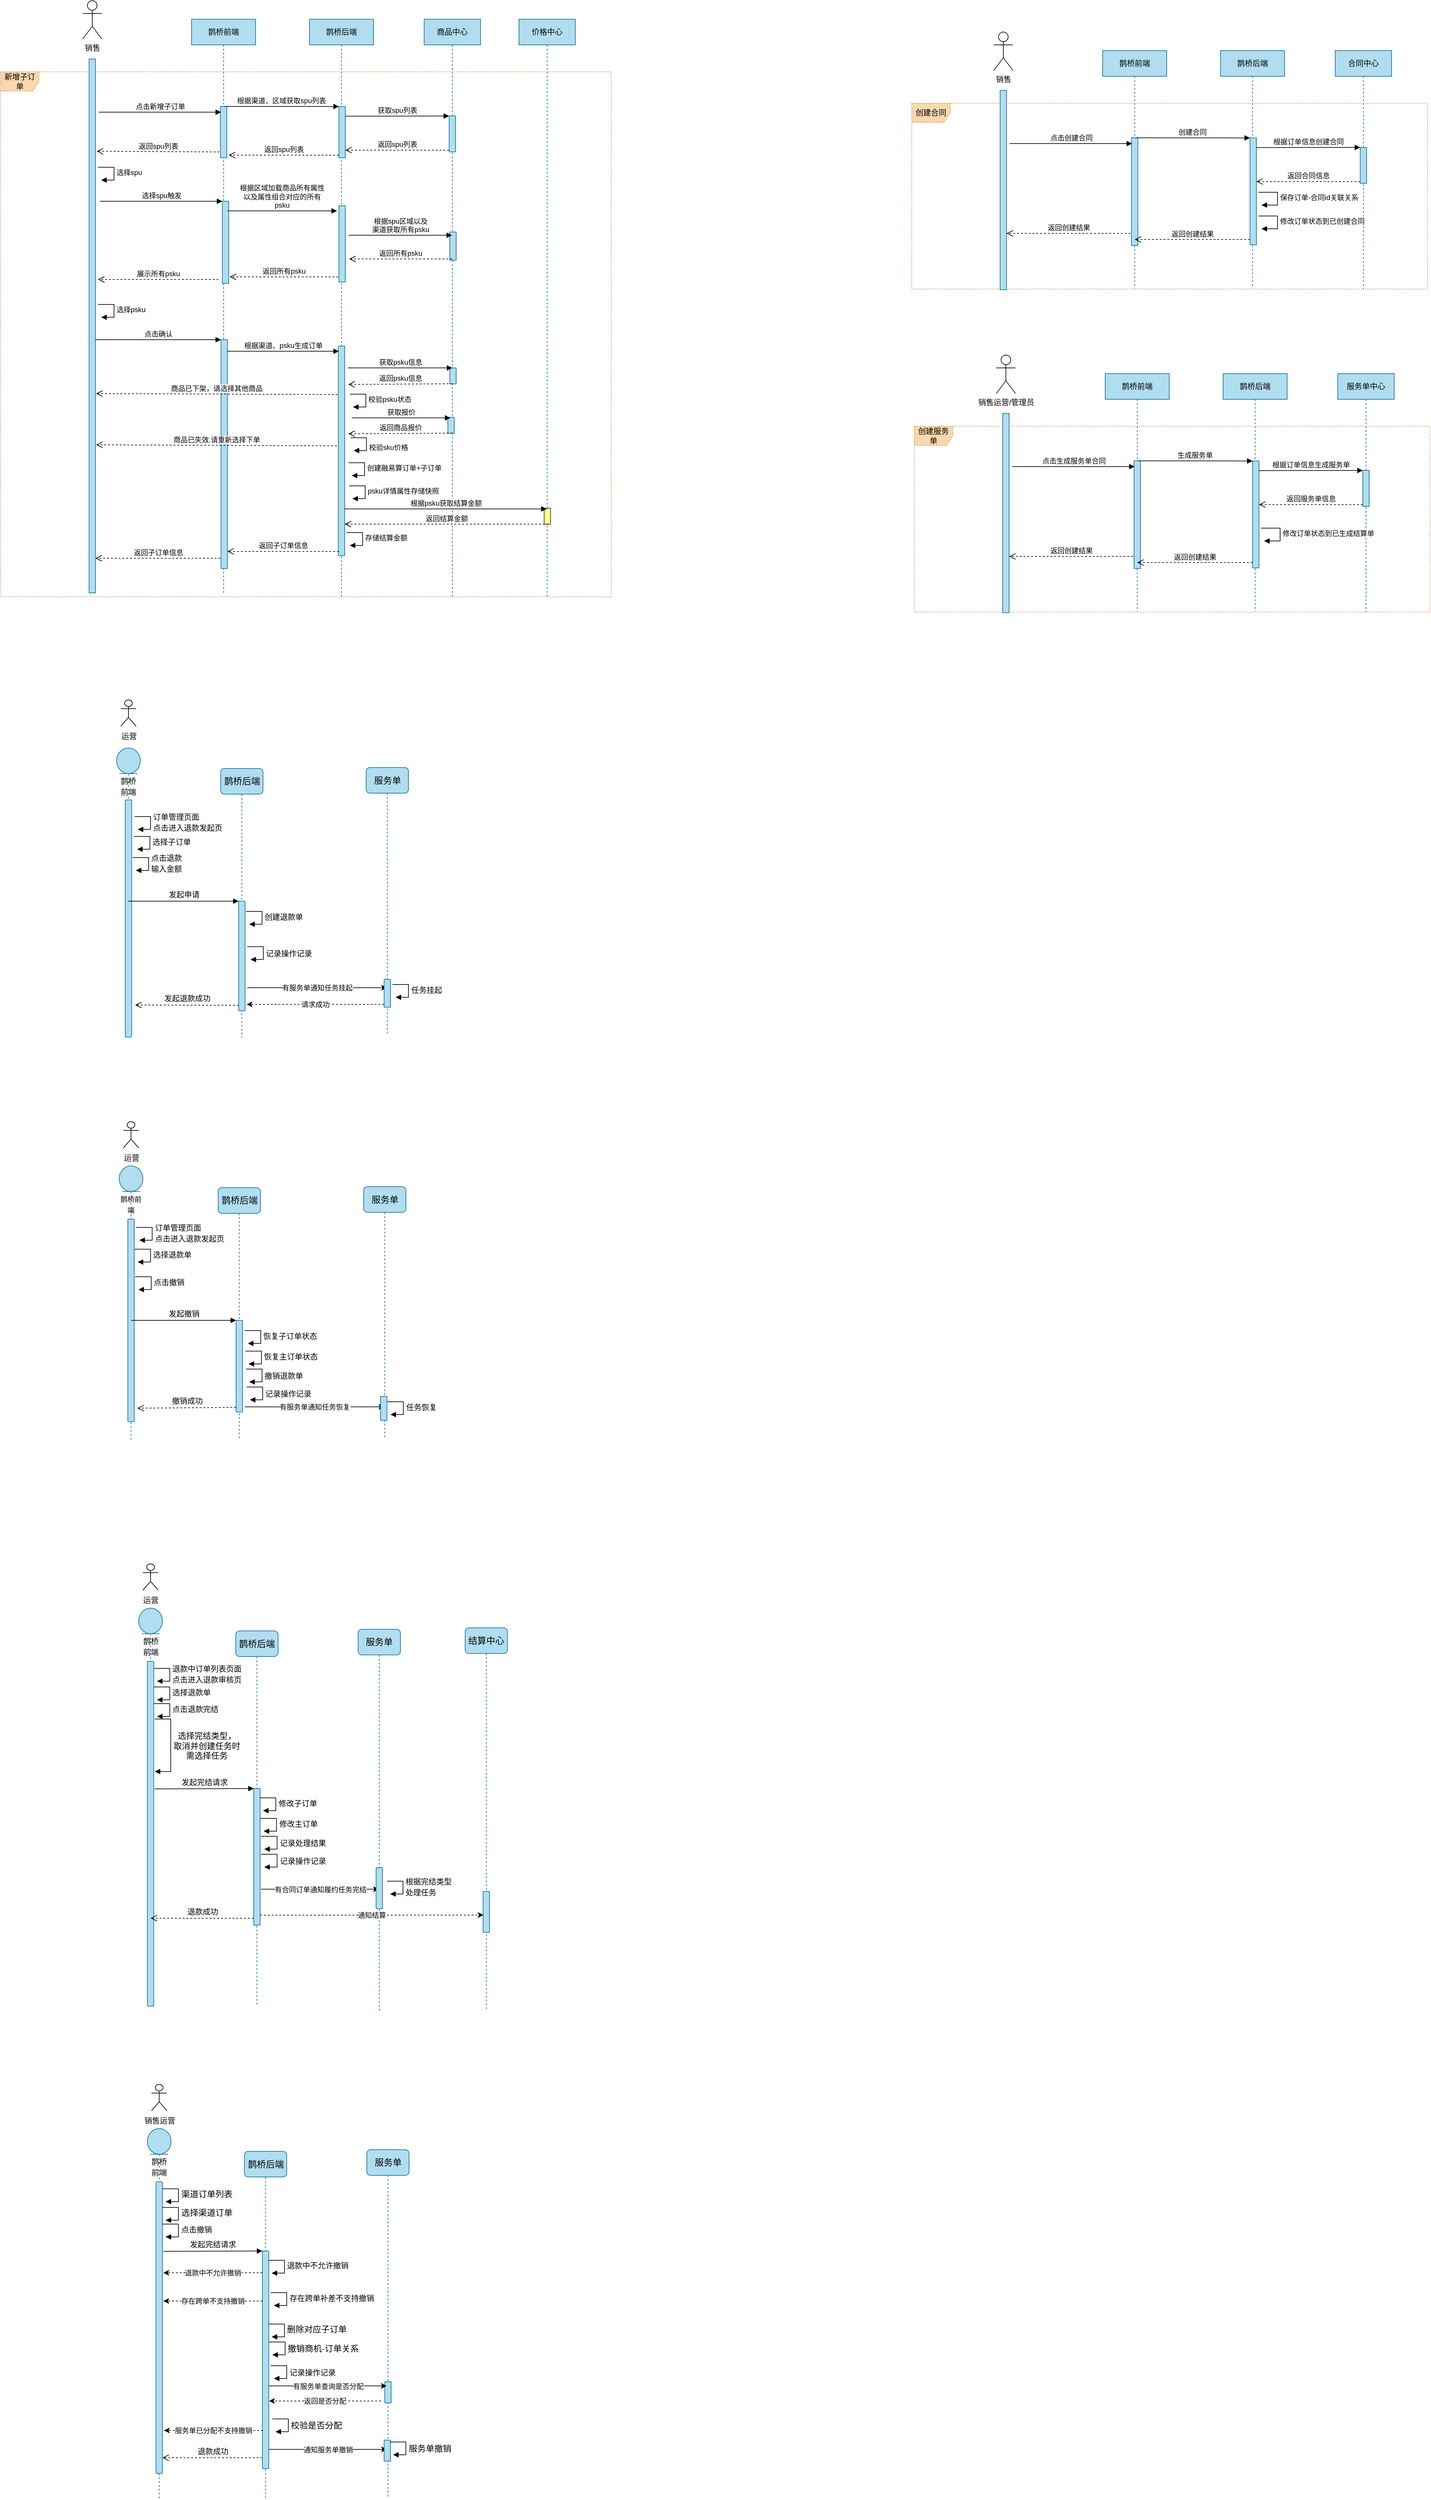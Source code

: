 <mxfile version="14.4.9" type="github">
  <diagram id="EWoy7eV_IU210vfDOsyy" name="第 1 页">
    <mxGraphModel dx="-237" dy="-1297" grid="0" gridSize="10" guides="1" tooltips="1" connect="1" arrows="1" fold="1" page="0" pageScale="1" pageWidth="827" pageHeight="1169" math="0" shadow="0">
      <root>
        <mxCell id="0" />
        <mxCell id="1" parent="0" />
        <mxCell id="JjVktP7JxLxp6lFrUHt1-1" value="新增子订单" style="shape=umlFrame;whiteSpace=wrap;html=1;fillColor=#fad7ac;strokeColor=#b46504;dashed=1;shadow=0;dashPattern=1 2;" parent="1" vertex="1">
          <mxGeometry x="1693" y="2477" width="953" height="819" as="geometry" />
        </mxCell>
        <mxCell id="JjVktP7JxLxp6lFrUHt1-2" value="鹊桥前端" style="shape=umlLifeline;perimeter=lifelinePerimeter;whiteSpace=wrap;html=1;container=1;collapsible=0;recursiveResize=0;outlineConnect=0;fillColor=#b1ddf0;strokeColor=#10739e;" parent="1" vertex="1">
          <mxGeometry x="1991" y="2395" width="100" height="897" as="geometry" />
        </mxCell>
        <mxCell id="JjVktP7JxLxp6lFrUHt1-3" value="" style="html=1;points=[];perimeter=orthogonalPerimeter;fillColor=#b1ddf0;strokeColor=#10739e;" parent="JjVktP7JxLxp6lFrUHt1-2" vertex="1">
          <mxGeometry x="45" y="136" width="10" height="80" as="geometry" />
        </mxCell>
        <mxCell id="JjVktP7JxLxp6lFrUHt1-4" value="鹊桥后端" style="shape=umlLifeline;perimeter=lifelinePerimeter;whiteSpace=wrap;html=1;container=1;collapsible=0;recursiveResize=0;outlineConnect=0;fillColor=#b1ddf0;strokeColor=#10739e;" parent="1" vertex="1">
          <mxGeometry x="2175" y="2395" width="100" height="903" as="geometry" />
        </mxCell>
        <mxCell id="JjVktP7JxLxp6lFrUHt1-5" value="" style="html=1;points=[];perimeter=orthogonalPerimeter;fillColor=#b1ddf0;strokeColor=#10739e;" parent="JjVktP7JxLxp6lFrUHt1-4" vertex="1">
          <mxGeometry x="45.99" y="136.2" width="10" height="80" as="geometry" />
        </mxCell>
        <mxCell id="JjVktP7JxLxp6lFrUHt1-6" value="根据渠道、区域获取spu列表" style="html=1;verticalAlign=bottom;endArrow=block;entryX=0;entryY=0;" parent="JjVktP7JxLxp6lFrUHt1-4" target="JjVktP7JxLxp6lFrUHt1-5" edge="1">
          <mxGeometry relative="1" as="geometry">
            <mxPoint x="-133" y="136" as="sourcePoint" />
          </mxGeometry>
        </mxCell>
        <mxCell id="JjVktP7JxLxp6lFrUHt1-7" value="" style="html=1;points=[];perimeter=orthogonalPerimeter;shadow=0;labelBackgroundColor=none;strokeColor=#10739e;fillColor=#b1ddf0;" parent="JjVktP7JxLxp6lFrUHt1-4" vertex="1">
          <mxGeometry x="45.99" y="291" width="10" height="119" as="geometry" />
        </mxCell>
        <mxCell id="JjVktP7JxLxp6lFrUHt1-8" value="" style="html=1;points=[];perimeter=orthogonalPerimeter;shadow=0;labelBackgroundColor=none;strokeColor=#10739e;fillColor=#b1ddf0;" parent="JjVktP7JxLxp6lFrUHt1-4" vertex="1">
          <mxGeometry x="45" y="510" width="10" height="327" as="geometry" />
        </mxCell>
        <mxCell id="JjVktP7JxLxp6lFrUHt1-9" value="" style="html=1;points=[];perimeter=orthogonalPerimeter;fillColor=#b1ddf0;strokeColor=#10739e;" parent="1" vertex="1">
          <mxGeometry x="1831" y="2457" width="10" height="833" as="geometry" />
        </mxCell>
        <mxCell id="JjVktP7JxLxp6lFrUHt1-10" value="销售" style="shape=umlActor;verticalLabelPosition=bottom;verticalAlign=top;html=1;" parent="1" vertex="1">
          <mxGeometry x="1821" y="2366" width="30" height="60" as="geometry" />
        </mxCell>
        <mxCell id="JjVktP7JxLxp6lFrUHt1-11" value="商品中心" style="shape=umlLifeline;perimeter=lifelinePerimeter;whiteSpace=wrap;html=1;container=1;collapsible=0;recursiveResize=0;outlineConnect=0;fillColor=#b1ddf0;strokeColor=#10739e;" parent="1" vertex="1">
          <mxGeometry x="2354" y="2395" width="88" height="901" as="geometry" />
        </mxCell>
        <mxCell id="JjVktP7JxLxp6lFrUHt1-12" value="查看订单管理订单列表" style="html=1;verticalAlign=bottom;endArrow=block;entryX=0;entryY=0;" parent="JjVktP7JxLxp6lFrUHt1-11" edge="1">
          <mxGeometry relative="1" as="geometry">
            <mxPoint x="-401" y="654" as="sourcePoint" />
          </mxGeometry>
        </mxCell>
        <mxCell id="JjVktP7JxLxp6lFrUHt1-13" value="" style="html=1;points=[];perimeter=orthogonalPerimeter;fillColor=#b1ddf0;strokeColor=#10739e;" parent="JjVktP7JxLxp6lFrUHt1-11" vertex="1">
          <mxGeometry x="39" y="151" width="10" height="56" as="geometry" />
        </mxCell>
        <mxCell id="JjVktP7JxLxp6lFrUHt1-14" value="" style="html=1;points=[];perimeter=orthogonalPerimeter;shadow=0;labelBackgroundColor=none;strokeColor=#10739e;fillColor=#b1ddf0;" parent="JjVktP7JxLxp6lFrUHt1-11" vertex="1">
          <mxGeometry x="40" y="332" width="10" height="44" as="geometry" />
        </mxCell>
        <mxCell id="JjVktP7JxLxp6lFrUHt1-15" value="" style="html=1;points=[];perimeter=orthogonalPerimeter;shadow=0;labelBackgroundColor=none;strokeColor=#10739e;fillColor=#b1ddf0;" parent="JjVktP7JxLxp6lFrUHt1-11" vertex="1">
          <mxGeometry x="40" y="544" width="10" height="25" as="geometry" />
        </mxCell>
        <mxCell id="JjVktP7JxLxp6lFrUHt1-16" value="" style="html=1;points=[];perimeter=orthogonalPerimeter;shadow=0;labelBackgroundColor=none;strokeColor=#10739e;fillColor=#b1ddf0;" parent="JjVktP7JxLxp6lFrUHt1-11" vertex="1">
          <mxGeometry x="37" y="621" width="10" height="25" as="geometry" />
        </mxCell>
        <mxCell id="JjVktP7JxLxp6lFrUHt1-17" value="返回spu列表" style="html=1;verticalAlign=bottom;endArrow=open;dashed=1;endSize=8;exitX=0;exitY=0.95;" parent="1" source="JjVktP7JxLxp6lFrUHt1-5" edge="1">
          <mxGeometry relative="1" as="geometry">
            <mxPoint x="2049" y="2607" as="targetPoint" />
          </mxGeometry>
        </mxCell>
        <mxCell id="JjVktP7JxLxp6lFrUHt1-18" value="返回spu列表" style="html=1;verticalAlign=bottom;endArrow=open;dashed=1;endSize=8;exitX=0;exitY=0.95;" parent="1" source="JjVktP7JxLxp6lFrUHt1-13" edge="1">
          <mxGeometry relative="1" as="geometry">
            <mxPoint x="2230.99" y="2599.2" as="targetPoint" />
          </mxGeometry>
        </mxCell>
        <mxCell id="JjVktP7JxLxp6lFrUHt1-19" value="获取spu列表" style="html=1;verticalAlign=bottom;endArrow=block;entryX=0;entryY=0;" parent="1" target="JjVktP7JxLxp6lFrUHt1-13" edge="1">
          <mxGeometry relative="1" as="geometry">
            <mxPoint x="2230.99" y="2546.2" as="sourcePoint" />
          </mxGeometry>
        </mxCell>
        <mxCell id="JjVktP7JxLxp6lFrUHt1-20" value="返回spu列表" style="html=1;verticalAlign=bottom;endArrow=open;dashed=1;endSize=8;exitX=-0.155;exitY=0.888;exitDx=0;exitDy=0;exitPerimeter=0;" parent="1" source="JjVktP7JxLxp6lFrUHt1-3" edge="1">
          <mxGeometry relative="1" as="geometry">
            <mxPoint x="1843" y="2601.0" as="targetPoint" />
            <mxPoint x="2014.99" y="2601.2" as="sourcePoint" />
          </mxGeometry>
        </mxCell>
        <mxCell id="JjVktP7JxLxp6lFrUHt1-21" value="选择spu" style="edgeStyle=orthogonalEdgeStyle;html=1;align=left;spacingLeft=2;endArrow=block;rounded=0;entryX=1;entryY=0;" parent="1" edge="1">
          <mxGeometry relative="1" as="geometry">
            <mxPoint x="1845" y="2626.0" as="sourcePoint" />
            <Array as="points">
              <mxPoint x="1870" y="2626" />
            </Array>
            <mxPoint x="1850" y="2646.0" as="targetPoint" />
          </mxGeometry>
        </mxCell>
        <mxCell id="JjVktP7JxLxp6lFrUHt1-22" value="" style="html=1;points=[];perimeter=orthogonalPerimeter;shadow=0;labelBackgroundColor=none;strokeColor=#10739e;fillColor=#b1ddf0;" parent="1" vertex="1">
          <mxGeometry x="2039" y="2679" width="10" height="128" as="geometry" />
        </mxCell>
        <mxCell id="JjVktP7JxLxp6lFrUHt1-23" value="选择spu触发" style="html=1;verticalAlign=bottom;endArrow=block;entryX=0;entryY=0;" parent="1" target="JjVktP7JxLxp6lFrUHt1-22" edge="1">
          <mxGeometry relative="1" as="geometry">
            <mxPoint x="1848" y="2679" as="sourcePoint" />
          </mxGeometry>
        </mxCell>
        <mxCell id="JjVktP7JxLxp6lFrUHt1-24" value="根据spu区域以及&lt;br&gt;渠道获取所有psku" style="html=1;verticalAlign=bottom;endArrow=block;" parent="1" edge="1">
          <mxGeometry relative="1" as="geometry">
            <mxPoint x="2236" y="2732" as="sourcePoint" />
            <mxPoint x="2397.5" y="2732" as="targetPoint" />
          </mxGeometry>
        </mxCell>
        <mxCell id="JjVktP7JxLxp6lFrUHt1-25" value="根据区域加载商品所有属性&lt;br&gt;以及属性组合对应的所有&lt;br&gt;psku" style="html=1;verticalAlign=bottom;endArrow=block;exitX=1.1;exitY=0.113;exitDx=0;exitDy=0;exitPerimeter=0;" parent="1" edge="1">
          <mxGeometry relative="1" as="geometry">
            <mxPoint x="2047.0" y="2694.04" as="sourcePoint" />
            <mxPoint x="2218" y="2694" as="targetPoint" />
          </mxGeometry>
        </mxCell>
        <mxCell id="JjVktP7JxLxp6lFrUHt1-27" value="返回所有psku" style="html=1;verticalAlign=bottom;endArrow=open;endSize=8;dashed=1;" parent="1" edge="1">
          <mxGeometry relative="1" as="geometry">
            <mxPoint x="2237.0" y="2769" as="targetPoint" />
            <mxPoint x="2397.5" y="2769" as="sourcePoint" />
          </mxGeometry>
        </mxCell>
        <mxCell id="JjVktP7JxLxp6lFrUHt1-28" value="返回所有psku" style="html=1;verticalAlign=bottom;endArrow=open;endSize=8;entryX=1.2;entryY=0.73;entryDx=0;entryDy=0;entryPerimeter=0;dashed=1;" parent="1" edge="1">
          <mxGeometry relative="1" as="geometry">
            <mxPoint x="2050.5" y="2797.0" as="targetPoint" />
            <mxPoint x="2220" y="2797" as="sourcePoint" />
          </mxGeometry>
        </mxCell>
        <mxCell id="JjVktP7JxLxp6lFrUHt1-29" value="展示所有psku" style="html=1;verticalAlign=bottom;endArrow=open;endSize=8;dashed=1;" parent="1" edge="1">
          <mxGeometry relative="1" as="geometry">
            <mxPoint x="1845" y="2801" as="targetPoint" />
            <mxPoint x="2033" y="2801" as="sourcePoint" />
          </mxGeometry>
        </mxCell>
        <mxCell id="JjVktP7JxLxp6lFrUHt1-33" value="选择psku" style="edgeStyle=orthogonalEdgeStyle;html=1;align=left;spacingLeft=2;endArrow=block;rounded=0;entryX=1;entryY=0;" parent="1" edge="1">
          <mxGeometry relative="1" as="geometry">
            <mxPoint x="1845" y="2840" as="sourcePoint" />
            <Array as="points">
              <mxPoint x="1870" y="2840" />
            </Array>
            <mxPoint x="1850" y="2860" as="targetPoint" />
          </mxGeometry>
        </mxCell>
        <mxCell id="JjVktP7JxLxp6lFrUHt1-35" value="" style="html=1;points=[];perimeter=orthogonalPerimeter;shadow=0;labelBackgroundColor=none;strokeColor=#10739e;fillColor=#b1ddf0;" parent="1" vertex="1">
          <mxGeometry x="2037" y="2895" width="10" height="357" as="geometry" />
        </mxCell>
        <mxCell id="JjVktP7JxLxp6lFrUHt1-36" value="校验psku状态" style="edgeStyle=orthogonalEdgeStyle;html=1;align=left;spacingLeft=2;endArrow=block;rounded=0;entryX=1;entryY=0;" parent="1" edge="1">
          <mxGeometry relative="1" as="geometry">
            <mxPoint x="2238" y="2980.0" as="sourcePoint" />
            <Array as="points">
              <mxPoint x="2263" y="2980" />
            </Array>
            <mxPoint x="2243.0" y="3000" as="targetPoint" />
          </mxGeometry>
        </mxCell>
        <mxCell id="JjVktP7JxLxp6lFrUHt1-37" value="返回子订单信息" style="html=1;verticalAlign=bottom;endArrow=open;dashed=1;endSize=8;exitX=0;exitY=0.95;" parent="1" edge="1">
          <mxGeometry relative="1" as="geometry">
            <mxPoint x="1841.0" y="3236.0" as="targetPoint" />
            <mxPoint x="2036.0" y="3236.0" as="sourcePoint" />
          </mxGeometry>
        </mxCell>
        <mxCell id="JjVktP7JxLxp6lFrUHt1-38" value="点击确认" style="html=1;verticalAlign=bottom;endArrow=block;entryX=0;entryY=0;" parent="1" target="JjVktP7JxLxp6lFrUHt1-35" edge="1">
          <mxGeometry relative="1" as="geometry">
            <mxPoint x="1841" y="2895" as="sourcePoint" />
          </mxGeometry>
        </mxCell>
        <mxCell id="JjVktP7JxLxp6lFrUHt1-39" value="返回子订单信息" style="html=1;verticalAlign=bottom;endArrow=open;dashed=1;endSize=8;exitX=0;exitY=0.95;" parent="1" edge="1">
          <mxGeometry relative="1" as="geometry">
            <mxPoint x="2047.0" y="3225.35" as="targetPoint" />
            <mxPoint x="2221" y="3225.35" as="sourcePoint" />
          </mxGeometry>
        </mxCell>
        <mxCell id="JjVktP7JxLxp6lFrUHt1-40" value="根据渠道、psku生成订单" style="html=1;verticalAlign=bottom;endArrow=block;entryX=0;entryY=0;" parent="1" edge="1">
          <mxGeometry relative="1" as="geometry">
            <mxPoint x="2047.0" y="2913.0" as="sourcePoint" />
            <mxPoint x="2221" y="2913.0" as="targetPoint" />
          </mxGeometry>
        </mxCell>
        <mxCell id="JjVktP7JxLxp6lFrUHt1-41" value="存储结算金额" style="edgeStyle=orthogonalEdgeStyle;html=1;align=left;spacingLeft=2;endArrow=block;rounded=0;entryX=1;entryY=0;" parent="1" edge="1">
          <mxGeometry relative="1" as="geometry">
            <mxPoint x="2233" y="3196.0" as="sourcePoint" />
            <Array as="points">
              <mxPoint x="2258" y="3196" />
            </Array>
            <mxPoint x="2238.0" y="3216.0" as="targetPoint" />
          </mxGeometry>
        </mxCell>
        <mxCell id="JjVktP7JxLxp6lFrUHt1-42" value="返回psku信息" style="html=1;verticalAlign=bottom;endArrow=open;dashed=1;endSize=8;exitX=0;exitY=0.95;entryX=1.07;entryY=0.478;entryDx=0;entryDy=0;entryPerimeter=0;" parent="1" edge="1">
          <mxGeometry relative="1" as="geometry">
            <mxPoint x="2235.7" y="2964.814" as="targetPoint" />
            <mxPoint x="2398" y="2963.75" as="sourcePoint" />
          </mxGeometry>
        </mxCell>
        <mxCell id="JjVktP7JxLxp6lFrUHt1-43" value="获取psku信息" style="html=1;verticalAlign=bottom;endArrow=block;entryX=0;entryY=0;" parent="1" edge="1">
          <mxGeometry relative="1" as="geometry">
            <mxPoint x="2235" y="2939" as="sourcePoint" />
            <mxPoint x="2398" y="2939" as="targetPoint" />
          </mxGeometry>
        </mxCell>
        <mxCell id="JjVktP7JxLxp6lFrUHt1-44" value="创建融易算订单+子订单" style="edgeStyle=orthogonalEdgeStyle;html=1;align=left;spacingLeft=2;endArrow=block;rounded=0;entryX=1;entryY=0;" parent="1" edge="1">
          <mxGeometry relative="1" as="geometry">
            <mxPoint x="2236" y="3087" as="sourcePoint" />
            <Array as="points">
              <mxPoint x="2261" y="3087" />
            </Array>
            <mxPoint x="2241.0" y="3107" as="targetPoint" />
          </mxGeometry>
        </mxCell>
        <mxCell id="JjVktP7JxLxp6lFrUHt1-45" value="商品已下架，请选择其他商品" style="html=1;verticalAlign=bottom;endArrow=open;dashed=1;endSize=8;exitX=-0.11;exitY=0.384;exitDx=0;exitDy=0;exitPerimeter=0;" parent="1" edge="1">
          <mxGeometry relative="1" as="geometry">
            <mxPoint x="2218.9" y="2980.6" as="sourcePoint" />
            <mxPoint x="1842.0" y="2979" as="targetPoint" />
          </mxGeometry>
        </mxCell>
        <mxCell id="JjVktP7JxLxp6lFrUHt1-46" value="返回商品报价" style="html=1;verticalAlign=bottom;endArrow=open;dashed=1;endSize=8;exitX=0;exitY=0.95;entryX=1.07;entryY=0.478;entryDx=0;entryDy=0;entryPerimeter=0;" parent="1" edge="1">
          <mxGeometry relative="1" as="geometry">
            <mxPoint x="2235.7" y="3041.814" as="targetPoint" />
            <mxPoint x="2398" y="3040.75" as="sourcePoint" />
          </mxGeometry>
        </mxCell>
        <mxCell id="JjVktP7JxLxp6lFrUHt1-47" value="获取报价" style="html=1;verticalAlign=bottom;endArrow=block;" parent="1" edge="1">
          <mxGeometry relative="1" as="geometry">
            <mxPoint x="2241" y="3017" as="sourcePoint" />
            <mxPoint x="2395" y="3017" as="targetPoint" />
          </mxGeometry>
        </mxCell>
        <mxCell id="JjVktP7JxLxp6lFrUHt1-48" value="&lt;br&gt;校验sku价格" style="edgeStyle=orthogonalEdgeStyle;html=1;align=left;spacingLeft=2;endArrow=block;rounded=0;entryX=1;entryY=0;" parent="1" edge="1">
          <mxGeometry relative="1" as="geometry">
            <mxPoint x="2239" y="3048.0" as="sourcePoint" />
            <Array as="points">
              <mxPoint x="2264" y="3048" />
            </Array>
            <mxPoint x="2244.0" y="3068.0" as="targetPoint" />
          </mxGeometry>
        </mxCell>
        <mxCell id="JjVktP7JxLxp6lFrUHt1-49" value="商品已失效.请重新选择下单" style="html=1;verticalAlign=bottom;endArrow=open;dashed=1;endSize=8;exitX=-0.222;exitY=0.675;exitDx=0;exitDy=0;exitPerimeter=0;" parent="1" edge="1">
          <mxGeometry relative="1" as="geometry">
            <mxPoint x="2217.78" y="3060.625" as="sourcePoint" />
            <mxPoint x="1842.0" y="3059" as="targetPoint" />
          </mxGeometry>
        </mxCell>
        <mxCell id="JjVktP7JxLxp6lFrUHt1-50" value="&lt;span style=&quot;text-align: left&quot;&gt;点击新增子订单&lt;/span&gt;" style="html=1;verticalAlign=bottom;endArrow=block;entryX=0;entryY=0;" parent="1" edge="1">
          <mxGeometry relative="1" as="geometry">
            <mxPoint x="1846" y="2540" as="sourcePoint" />
            <mxPoint x="2037.0" y="2540" as="targetPoint" />
          </mxGeometry>
        </mxCell>
        <mxCell id="JjVktP7JxLxp6lFrUHt1-51" value="价格中心" style="shape=umlLifeline;perimeter=lifelinePerimeter;whiteSpace=wrap;html=1;container=1;collapsible=0;recursiveResize=0;outlineConnect=0;fillColor=#b1ddf0;strokeColor=#10739e;" parent="1" vertex="1">
          <mxGeometry x="2502" y="2395" width="88" height="903" as="geometry" />
        </mxCell>
        <mxCell id="JjVktP7JxLxp6lFrUHt1-52" value="查看订单管理订单列表" style="html=1;verticalAlign=bottom;endArrow=block;entryX=0;entryY=0;" parent="JjVktP7JxLxp6lFrUHt1-51" edge="1">
          <mxGeometry relative="1" as="geometry">
            <mxPoint x="-401" y="654" as="sourcePoint" />
          </mxGeometry>
        </mxCell>
        <mxCell id="JjVktP7JxLxp6lFrUHt1-60" value="" style="html=1;points=[];perimeter=orthogonalPerimeter;shadow=0;labelBackgroundColor=none;strokeColor=#36393d;fillColor=#ffff88;" parent="JjVktP7JxLxp6lFrUHt1-51" vertex="1">
          <mxGeometry x="39.3" y="763" width="10" height="25" as="geometry" />
        </mxCell>
        <mxCell id="JjVktP7JxLxp6lFrUHt1-61" value="返回结算金额" style="html=1;verticalAlign=bottom;endArrow=open;dashed=1;endSize=8;exitX=0;exitY=0.95;" parent="JjVktP7JxLxp6lFrUHt1-51" edge="1">
          <mxGeometry relative="1" as="geometry">
            <mxPoint x="-272" y="787.75" as="targetPoint" />
            <mxPoint x="46.3" y="787.75" as="sourcePoint" />
          </mxGeometry>
        </mxCell>
        <mxCell id="JjVktP7JxLxp6lFrUHt1-62" value="根据psku获取结算金额" style="html=1;verticalAlign=bottom;endArrow=block;" parent="JjVktP7JxLxp6lFrUHt1-51" edge="1">
          <mxGeometry relative="1" as="geometry">
            <mxPoint x="-272" y="764" as="sourcePoint" />
            <mxPoint x="43.3" y="764" as="targetPoint" />
          </mxGeometry>
        </mxCell>
        <mxCell id="JjVktP7JxLxp6lFrUHt1-63" value="psku详情属性存储快照" style="edgeStyle=orthogonalEdgeStyle;html=1;align=left;spacingLeft=2;endArrow=block;rounded=0;entryX=1;entryY=0;" parent="1" edge="1">
          <mxGeometry relative="1" as="geometry">
            <mxPoint x="2237" y="3123.0" as="sourcePoint" />
            <Array as="points">
              <mxPoint x="2262" y="3123" />
            </Array>
            <mxPoint x="2242.0" y="3143.0" as="targetPoint" />
          </mxGeometry>
        </mxCell>
        <mxCell id="HrzSHO9EZ1o8D34AMA1Z-1" value="创建合同" style="shape=umlFrame;whiteSpace=wrap;html=1;fillColor=#fad7ac;strokeColor=#b46504;dashed=1;shadow=0;dashPattern=1 2;" parent="1" vertex="1">
          <mxGeometry x="3115" y="2526" width="805" height="290" as="geometry" />
        </mxCell>
        <mxCell id="HrzSHO9EZ1o8D34AMA1Z-2" value="鹊桥前端" style="shape=umlLifeline;perimeter=lifelinePerimeter;whiteSpace=wrap;html=1;container=1;collapsible=0;recursiveResize=0;outlineConnect=0;fillColor=#b1ddf0;strokeColor=#10739e;" parent="1" vertex="1">
          <mxGeometry x="3413" y="2444" width="100" height="371" as="geometry" />
        </mxCell>
        <mxCell id="HrzSHO9EZ1o8D34AMA1Z-3" value="" style="html=1;points=[];perimeter=orthogonalPerimeter;fillColor=#b1ddf0;strokeColor=#10739e;" parent="HrzSHO9EZ1o8D34AMA1Z-2" vertex="1">
          <mxGeometry x="45" y="136" width="10" height="168" as="geometry" />
        </mxCell>
        <mxCell id="HrzSHO9EZ1o8D34AMA1Z-4" value="鹊桥后端" style="shape=umlLifeline;perimeter=lifelinePerimeter;whiteSpace=wrap;html=1;container=1;collapsible=0;recursiveResize=0;outlineConnect=0;fillColor=#b1ddf0;strokeColor=#10739e;" parent="1" vertex="1">
          <mxGeometry x="3597" y="2444" width="100" height="371" as="geometry" />
        </mxCell>
        <mxCell id="HrzSHO9EZ1o8D34AMA1Z-5" value="" style="html=1;points=[];perimeter=orthogonalPerimeter;fillColor=#b1ddf0;strokeColor=#10739e;" parent="HrzSHO9EZ1o8D34AMA1Z-4" vertex="1">
          <mxGeometry x="45.99" y="136.2" width="10" height="166.8" as="geometry" />
        </mxCell>
        <mxCell id="HrzSHO9EZ1o8D34AMA1Z-6" value="创建合同" style="html=1;verticalAlign=bottom;endArrow=block;entryX=0;entryY=0;" parent="HrzSHO9EZ1o8D34AMA1Z-4" target="HrzSHO9EZ1o8D34AMA1Z-5" edge="1">
          <mxGeometry relative="1" as="geometry">
            <mxPoint x="-133" y="136" as="sourcePoint" />
          </mxGeometry>
        </mxCell>
        <mxCell id="HrzSHO9EZ1o8D34AMA1Z-9" value="" style="html=1;points=[];perimeter=orthogonalPerimeter;fillColor=#b1ddf0;strokeColor=#10739e;" parent="1" vertex="1">
          <mxGeometry x="3253" y="2506" width="10" height="311" as="geometry" />
        </mxCell>
        <mxCell id="HrzSHO9EZ1o8D34AMA1Z-10" value="销售" style="shape=umlActor;verticalLabelPosition=bottom;verticalAlign=top;html=1;" parent="1" vertex="1">
          <mxGeometry x="3243" y="2415" width="30" height="60" as="geometry" />
        </mxCell>
        <mxCell id="HrzSHO9EZ1o8D34AMA1Z-11" value="合同中心" style="shape=umlLifeline;perimeter=lifelinePerimeter;whiteSpace=wrap;html=1;container=1;collapsible=0;recursiveResize=0;outlineConnect=0;fillColor=#b1ddf0;strokeColor=#10739e;" parent="1" vertex="1">
          <mxGeometry x="3776" y="2444" width="88" height="372" as="geometry" />
        </mxCell>
        <mxCell id="HrzSHO9EZ1o8D34AMA1Z-12" value="查看订单管理订单列表" style="html=1;verticalAlign=bottom;endArrow=block;entryX=0;entryY=0;" parent="HrzSHO9EZ1o8D34AMA1Z-11" edge="1">
          <mxGeometry relative="1" as="geometry">
            <mxPoint x="-401" y="654" as="sourcePoint" />
          </mxGeometry>
        </mxCell>
        <mxCell id="HrzSHO9EZ1o8D34AMA1Z-13" value="" style="html=1;points=[];perimeter=orthogonalPerimeter;fillColor=#b1ddf0;strokeColor=#10739e;" parent="HrzSHO9EZ1o8D34AMA1Z-11" vertex="1">
          <mxGeometry x="39" y="151" width="10" height="56" as="geometry" />
        </mxCell>
        <mxCell id="HrzSHO9EZ1o8D34AMA1Z-17" value="返回创建结果" style="html=1;verticalAlign=bottom;endArrow=open;dashed=1;endSize=8;exitX=0;exitY=0.95;" parent="1" source="HrzSHO9EZ1o8D34AMA1Z-5" target="HrzSHO9EZ1o8D34AMA1Z-2" edge="1">
          <mxGeometry relative="1" as="geometry">
            <mxPoint x="3471" y="2656" as="targetPoint" />
          </mxGeometry>
        </mxCell>
        <mxCell id="HrzSHO9EZ1o8D34AMA1Z-18" value="返回合同信息" style="html=1;verticalAlign=bottom;endArrow=open;dashed=1;endSize=8;exitX=0;exitY=0.95;" parent="1" source="HrzSHO9EZ1o8D34AMA1Z-13" edge="1">
          <mxGeometry relative="1" as="geometry">
            <mxPoint x="3652.99" y="2648.2" as="targetPoint" />
          </mxGeometry>
        </mxCell>
        <mxCell id="HrzSHO9EZ1o8D34AMA1Z-19" value="根据订单信息创建合同" style="html=1;verticalAlign=bottom;endArrow=block;entryX=0;entryY=0;" parent="1" target="HrzSHO9EZ1o8D34AMA1Z-13" edge="1">
          <mxGeometry relative="1" as="geometry">
            <mxPoint x="3652.99" y="2595.2" as="sourcePoint" />
          </mxGeometry>
        </mxCell>
        <mxCell id="HrzSHO9EZ1o8D34AMA1Z-20" value="返回创建结果" style="html=1;verticalAlign=bottom;endArrow=open;dashed=1;endSize=8;exitX=-0.155;exitY=0.888;exitDx=0;exitDy=0;exitPerimeter=0;" parent="1" source="HrzSHO9EZ1o8D34AMA1Z-3" target="HrzSHO9EZ1o8D34AMA1Z-9" edge="1">
          <mxGeometry relative="1" as="geometry">
            <mxPoint x="3265" y="2650.0" as="targetPoint" />
            <mxPoint x="3436.99" y="2650.2" as="sourcePoint" />
          </mxGeometry>
        </mxCell>
        <mxCell id="HrzSHO9EZ1o8D34AMA1Z-45" value="&lt;span style=&quot;text-align: left&quot;&gt;点击创建合同&lt;/span&gt;" style="html=1;verticalAlign=bottom;endArrow=block;entryX=0;entryY=0;" parent="1" edge="1">
          <mxGeometry relative="1" as="geometry">
            <mxPoint x="3268" y="2589" as="sourcePoint" />
            <mxPoint x="3459.0" y="2589" as="targetPoint" />
          </mxGeometry>
        </mxCell>
        <mxCell id="HrzSHO9EZ1o8D34AMA1Z-53" value="修改订单状态到已创建合同" style="edgeStyle=orthogonalEdgeStyle;html=1;align=left;spacingLeft=2;endArrow=block;rounded=0;entryX=1;entryY=0;" parent="1" edge="1">
          <mxGeometry relative="1" as="geometry">
            <mxPoint x="3656" y="2702" as="sourcePoint" />
            <Array as="points">
              <mxPoint x="3686" y="2702" />
            </Array>
            <mxPoint x="3661" y="2722" as="targetPoint" />
          </mxGeometry>
        </mxCell>
        <mxCell id="HrzSHO9EZ1o8D34AMA1Z-54" value="保存订单-合同id关联关系" style="edgeStyle=orthogonalEdgeStyle;html=1;align=left;spacingLeft=2;endArrow=block;rounded=0;entryX=1;entryY=0;" parent="1" edge="1">
          <mxGeometry relative="1" as="geometry">
            <mxPoint x="3656" y="2665" as="sourcePoint" />
            <Array as="points">
              <mxPoint x="3686" y="2665" />
            </Array>
            <mxPoint x="3661" y="2685" as="targetPoint" />
          </mxGeometry>
        </mxCell>
        <mxCell id="HrzSHO9EZ1o8D34AMA1Z-56" value="创建服务单" style="shape=umlFrame;whiteSpace=wrap;html=1;fillColor=#fad7ac;strokeColor=#b46504;dashed=1;shadow=0;dashPattern=1 2;" parent="1" vertex="1">
          <mxGeometry x="3119" y="3030" width="805" height="290" as="geometry" />
        </mxCell>
        <mxCell id="HrzSHO9EZ1o8D34AMA1Z-57" value="鹊桥前端" style="shape=umlLifeline;perimeter=lifelinePerimeter;whiteSpace=wrap;html=1;container=1;collapsible=0;recursiveResize=0;outlineConnect=0;fillColor=#b1ddf0;strokeColor=#10739e;" parent="1" vertex="1">
          <mxGeometry x="3417" y="2948" width="100" height="371" as="geometry" />
        </mxCell>
        <mxCell id="HrzSHO9EZ1o8D34AMA1Z-58" value="" style="html=1;points=[];perimeter=orthogonalPerimeter;fillColor=#b1ddf0;strokeColor=#10739e;" parent="HrzSHO9EZ1o8D34AMA1Z-57" vertex="1">
          <mxGeometry x="45" y="136" width="10" height="168" as="geometry" />
        </mxCell>
        <mxCell id="HrzSHO9EZ1o8D34AMA1Z-59" value="鹊桥后端" style="shape=umlLifeline;perimeter=lifelinePerimeter;whiteSpace=wrap;html=1;container=1;collapsible=0;recursiveResize=0;outlineConnect=0;fillColor=#b1ddf0;strokeColor=#10739e;" parent="1" vertex="1">
          <mxGeometry x="3601" y="2948" width="100" height="371" as="geometry" />
        </mxCell>
        <mxCell id="HrzSHO9EZ1o8D34AMA1Z-60" value="" style="html=1;points=[];perimeter=orthogonalPerimeter;fillColor=#b1ddf0;strokeColor=#10739e;" parent="HrzSHO9EZ1o8D34AMA1Z-59" vertex="1">
          <mxGeometry x="45.99" y="136.2" width="10" height="166.8" as="geometry" />
        </mxCell>
        <mxCell id="HrzSHO9EZ1o8D34AMA1Z-61" value="生成服务单" style="html=1;verticalAlign=bottom;endArrow=block;entryX=0;entryY=0;" parent="HrzSHO9EZ1o8D34AMA1Z-59" target="HrzSHO9EZ1o8D34AMA1Z-60" edge="1">
          <mxGeometry relative="1" as="geometry">
            <mxPoint x="-133" y="136" as="sourcePoint" />
          </mxGeometry>
        </mxCell>
        <mxCell id="HrzSHO9EZ1o8D34AMA1Z-62" value="" style="html=1;points=[];perimeter=orthogonalPerimeter;fillColor=#b1ddf0;strokeColor=#10739e;" parent="1" vertex="1">
          <mxGeometry x="3257" y="3010" width="10" height="311" as="geometry" />
        </mxCell>
        <mxCell id="HrzSHO9EZ1o8D34AMA1Z-63" value="销售运营/管理员" style="shape=umlActor;verticalLabelPosition=bottom;verticalAlign=top;html=1;" parent="1" vertex="1">
          <mxGeometry x="3247" y="2919" width="30" height="60" as="geometry" />
        </mxCell>
        <mxCell id="HrzSHO9EZ1o8D34AMA1Z-64" value="服务单中心" style="shape=umlLifeline;perimeter=lifelinePerimeter;whiteSpace=wrap;html=1;container=1;collapsible=0;recursiveResize=0;outlineConnect=0;fillColor=#b1ddf0;strokeColor=#10739e;" parent="1" vertex="1">
          <mxGeometry x="3780" y="2948" width="88" height="372" as="geometry" />
        </mxCell>
        <mxCell id="HrzSHO9EZ1o8D34AMA1Z-65" value="查看订单管理订单列表" style="html=1;verticalAlign=bottom;endArrow=block;entryX=0;entryY=0;" parent="HrzSHO9EZ1o8D34AMA1Z-64" edge="1">
          <mxGeometry relative="1" as="geometry">
            <mxPoint x="-401" y="654" as="sourcePoint" />
          </mxGeometry>
        </mxCell>
        <mxCell id="HrzSHO9EZ1o8D34AMA1Z-66" value="" style="html=1;points=[];perimeter=orthogonalPerimeter;fillColor=#b1ddf0;strokeColor=#10739e;" parent="HrzSHO9EZ1o8D34AMA1Z-64" vertex="1">
          <mxGeometry x="39" y="151" width="10" height="56" as="geometry" />
        </mxCell>
        <mxCell id="HrzSHO9EZ1o8D34AMA1Z-67" value="返回创建结果" style="html=1;verticalAlign=bottom;endArrow=open;dashed=1;endSize=8;exitX=0;exitY=0.95;" parent="1" source="HrzSHO9EZ1o8D34AMA1Z-60" target="HrzSHO9EZ1o8D34AMA1Z-57" edge="1">
          <mxGeometry relative="1" as="geometry">
            <mxPoint x="3475" y="3160" as="targetPoint" />
          </mxGeometry>
        </mxCell>
        <mxCell id="HrzSHO9EZ1o8D34AMA1Z-68" value="返回服务单信息" style="html=1;verticalAlign=bottom;endArrow=open;dashed=1;endSize=8;exitX=0;exitY=0.95;" parent="1" source="HrzSHO9EZ1o8D34AMA1Z-66" edge="1">
          <mxGeometry relative="1" as="geometry">
            <mxPoint x="3656.99" y="3152.2" as="targetPoint" />
          </mxGeometry>
        </mxCell>
        <mxCell id="HrzSHO9EZ1o8D34AMA1Z-69" value="根据订单信息生成服务单" style="html=1;verticalAlign=bottom;endArrow=block;entryX=0;entryY=0;" parent="1" target="HrzSHO9EZ1o8D34AMA1Z-66" edge="1">
          <mxGeometry relative="1" as="geometry">
            <mxPoint x="3656.99" y="3099.2" as="sourcePoint" />
          </mxGeometry>
        </mxCell>
        <mxCell id="HrzSHO9EZ1o8D34AMA1Z-70" value="返回创建结果" style="html=1;verticalAlign=bottom;endArrow=open;dashed=1;endSize=8;exitX=-0.155;exitY=0.888;exitDx=0;exitDy=0;exitPerimeter=0;" parent="1" source="HrzSHO9EZ1o8D34AMA1Z-58" target="HrzSHO9EZ1o8D34AMA1Z-62" edge="1">
          <mxGeometry relative="1" as="geometry">
            <mxPoint x="3269" y="3154.0" as="targetPoint" />
            <mxPoint x="3440.99" y="3154.2" as="sourcePoint" />
          </mxGeometry>
        </mxCell>
        <mxCell id="HrzSHO9EZ1o8D34AMA1Z-71" value="&lt;span style=&quot;text-align: left&quot;&gt;点击生成服务单合同&lt;/span&gt;" style="html=1;verticalAlign=bottom;endArrow=block;entryX=0;entryY=0;" parent="1" edge="1">
          <mxGeometry relative="1" as="geometry">
            <mxPoint x="3272" y="3093" as="sourcePoint" />
            <mxPoint x="3463.0" y="3093" as="targetPoint" />
          </mxGeometry>
        </mxCell>
        <mxCell id="HrzSHO9EZ1o8D34AMA1Z-72" value="修改订单状态到已生成结算单" style="edgeStyle=orthogonalEdgeStyle;html=1;align=left;spacingLeft=2;endArrow=block;rounded=0;entryX=1;entryY=0;" parent="1" edge="1">
          <mxGeometry relative="1" as="geometry">
            <mxPoint x="3660" y="3189" as="sourcePoint" />
            <Array as="points">
              <mxPoint x="3690" y="3189" />
            </Array>
            <mxPoint x="3665" y="3209" as="targetPoint" />
          </mxGeometry>
        </mxCell>
        <mxCell id="HrzSHO9EZ1o8D34AMA1Z-75" value="&lt;font style=&quot;font-size: 12px&quot;&gt;鹊桥前端&lt;/font&gt;" style="shape=umlLifeline;participant=umlEntity;perimeter=lifelinePerimeter;whiteSpace=wrap;html=1;container=1;collapsible=0;recursiveResize=0;verticalAlign=top;spacingTop=36;outlineConnect=0;rounded=1;shadow=0;glass=0;labelBackgroundColor=none;sketch=0;strokeWidth=1;fontSize=14;fillColor=#b1ddf0;strokeColor=#10739e;" parent="1" vertex="1">
          <mxGeometry x="1874" y="3532" width="37" height="383" as="geometry" />
        </mxCell>
        <mxCell id="HrzSHO9EZ1o8D34AMA1Z-76" value="" style="html=1;points=[];perimeter=orthogonalPerimeter;rounded=1;shadow=0;glass=0;labelBackgroundColor=none;sketch=0;strokeWidth=1;fontSize=14;fillColor=#b1ddf0;strokeColor=#10739e;" parent="1" vertex="1">
          <mxGeometry x="1887.5" y="3613" width="10" height="370" as="geometry" />
        </mxCell>
        <mxCell id="HrzSHO9EZ1o8D34AMA1Z-77" value="&lt;font style=&quot;font-size: 12px&quot;&gt;运营&lt;/font&gt;" style="shape=umlActor;verticalLabelPosition=bottom;verticalAlign=top;html=1;rounded=1;shadow=0;glass=0;labelBackgroundColor=none;sketch=0;strokeWidth=1;fontSize=14;" parent="1" vertex="1">
          <mxGeometry x="1880.5" y="3457" width="24" height="41" as="geometry" />
        </mxCell>
        <mxCell id="HrzSHO9EZ1o8D34AMA1Z-78" value="鹊桥后端" style="shape=umlLifeline;perimeter=lifelinePerimeter;whiteSpace=wrap;html=1;container=1;collapsible=0;recursiveResize=0;outlineConnect=0;rounded=1;shadow=0;glass=0;labelBackgroundColor=none;sketch=0;strokeWidth=1;fontSize=14;fillColor=#b1ddf0;strokeColor=#10739e;" parent="1" vertex="1">
          <mxGeometry x="2036.5" y="3564" width="66" height="420" as="geometry" />
        </mxCell>
        <mxCell id="HrzSHO9EZ1o8D34AMA1Z-79" value="" style="html=1;points=[];perimeter=orthogonalPerimeter;rounded=1;shadow=0;glass=0;labelBackgroundColor=none;sketch=0;strokeWidth=1;fontSize=14;arcSize=5;fillColor=#b1ddf0;strokeColor=#10739e;" parent="HrzSHO9EZ1o8D34AMA1Z-78" vertex="1">
          <mxGeometry x="28" y="207" width="10" height="171" as="geometry" />
        </mxCell>
        <mxCell id="HrzSHO9EZ1o8D34AMA1Z-80" value="" style="endArrow=classic;html=1;fontSize=14;" parent="HrzSHO9EZ1o8D34AMA1Z-78" target="HrzSHO9EZ1o8D34AMA1Z-82" edge="1">
          <mxGeometry relative="1" as="geometry">
            <mxPoint x="41.5" y="342" as="sourcePoint" />
            <mxPoint x="141.5" y="342" as="targetPoint" />
          </mxGeometry>
        </mxCell>
        <mxCell id="HrzSHO9EZ1o8D34AMA1Z-81" value="有服务单通知任务挂起" style="edgeLabel;resizable=0;html=1;align=center;verticalAlign=middle;" parent="HrzSHO9EZ1o8D34AMA1Z-80" connectable="0" vertex="1">
          <mxGeometry relative="1" as="geometry" />
        </mxCell>
        <mxCell id="HrzSHO9EZ1o8D34AMA1Z-82" value="服务单" style="shape=umlLifeline;perimeter=lifelinePerimeter;whiteSpace=wrap;html=1;container=1;collapsible=0;recursiveResize=0;outlineConnect=0;rounded=1;shadow=0;glass=0;labelBackgroundColor=none;sketch=0;strokeWidth=1;fontSize=14;fillColor=#b1ddf0;strokeColor=#10739e;" parent="1" vertex="1">
          <mxGeometry x="2263.5" y="3562.5" width="66" height="416.5" as="geometry" />
        </mxCell>
        <mxCell id="HrzSHO9EZ1o8D34AMA1Z-83" value="" style="html=1;points=[];perimeter=orthogonalPerimeter;rounded=1;shadow=0;glass=0;labelBackgroundColor=none;sketch=0;strokeWidth=1;fontSize=14;arcSize=5;fillColor=#b1ddf0;strokeColor=#10739e;" parent="HrzSHO9EZ1o8D34AMA1Z-82" vertex="1">
          <mxGeometry x="28" y="330.5" width="10" height="43.5" as="geometry" />
        </mxCell>
        <mxCell id="HrzSHO9EZ1o8D34AMA1Z-84" value="&lt;font style=&quot;font-size: 12px&quot;&gt;发起申请&lt;/font&gt;" style="html=1;verticalAlign=bottom;endArrow=block;entryX=0;entryY=0;fontSize=14;" parent="1" target="HrzSHO9EZ1o8D34AMA1Z-79" edge="1">
          <mxGeometry relative="1" as="geometry">
            <mxPoint x="1892" y="3771" as="sourcePoint" />
          </mxGeometry>
        </mxCell>
        <mxCell id="HrzSHO9EZ1o8D34AMA1Z-85" value="&lt;font style=&quot;font-size: 12px&quot;&gt;创建退款单&lt;/font&gt;" style="edgeStyle=orthogonalEdgeStyle;html=1;align=left;spacingLeft=2;endArrow=block;rounded=0;entryX=1;entryY=0;fontSize=14;" parent="1" edge="1">
          <mxGeometry relative="1" as="geometry">
            <mxPoint x="2076" y="3787" as="sourcePoint" />
            <Array as="points">
              <mxPoint x="2101" y="3787" />
            </Array>
            <mxPoint x="2081" y="3807" as="targetPoint" />
          </mxGeometry>
        </mxCell>
        <mxCell id="HrzSHO9EZ1o8D34AMA1Z-86" value="&lt;font style=&quot;font-size: 12px&quot;&gt;记录操作记录&lt;/font&gt;" style="edgeStyle=orthogonalEdgeStyle;html=1;align=left;spacingLeft=2;endArrow=block;rounded=0;entryX=1;entryY=0;fontSize=14;" parent="1" edge="1">
          <mxGeometry x="0.077" relative="1" as="geometry">
            <mxPoint x="2078" y="3842" as="sourcePoint" />
            <Array as="points">
              <mxPoint x="2103" y="3842" />
            </Array>
            <mxPoint x="2083" y="3862" as="targetPoint" />
            <mxPoint as="offset" />
          </mxGeometry>
        </mxCell>
        <mxCell id="HrzSHO9EZ1o8D34AMA1Z-87" value="&lt;font style=&quot;font-size: 12px&quot;&gt;发起退款成功&lt;/font&gt;" style="html=1;verticalAlign=bottom;endArrow=open;dashed=1;endSize=8;exitX=0;exitY=0.95;fontSize=14;" parent="1" source="HrzSHO9EZ1o8D34AMA1Z-79" edge="1">
          <mxGeometry relative="1" as="geometry">
            <mxPoint x="1903" y="3933" as="targetPoint" />
          </mxGeometry>
        </mxCell>
        <mxCell id="HrzSHO9EZ1o8D34AMA1Z-88" value="&lt;font style=&quot;font-size: 12px&quot;&gt;订单管理页面&lt;br&gt;点击进入退款发起页&lt;/font&gt;" style="edgeStyle=orthogonalEdgeStyle;html=1;align=left;spacingLeft=2;endArrow=block;rounded=0;entryX=1;entryY=0;fontSize=14;" parent="1" edge="1">
          <mxGeometry x="0.015" relative="1" as="geometry">
            <mxPoint x="1902" y="3639" as="sourcePoint" />
            <Array as="points">
              <mxPoint x="1927" y="3639" />
            </Array>
            <mxPoint x="1907" y="3659" as="targetPoint" />
            <mxPoint as="offset" />
          </mxGeometry>
        </mxCell>
        <mxCell id="HrzSHO9EZ1o8D34AMA1Z-89" value="&lt;font style=&quot;font-size: 12px&quot;&gt;&lt;span style=&quot;text-align: center&quot;&gt;点击退款&lt;/span&gt;&lt;br style=&quot;text-align: center&quot;&gt;&lt;span style=&quot;text-align: center&quot;&gt;输入金额&lt;/span&gt;&lt;/font&gt;" style="edgeStyle=orthogonalEdgeStyle;html=1;align=left;spacingLeft=2;endArrow=block;rounded=0;entryX=1;entryY=0;fontSize=14;" parent="1" edge="1">
          <mxGeometry x="0.015" relative="1" as="geometry">
            <mxPoint x="1899" y="3703" as="sourcePoint" />
            <Array as="points">
              <mxPoint x="1924" y="3703" />
            </Array>
            <mxPoint x="1904" y="3723" as="targetPoint" />
            <mxPoint as="offset" />
          </mxGeometry>
        </mxCell>
        <mxCell id="HrzSHO9EZ1o8D34AMA1Z-90" value="&lt;font style=&quot;font-size: 12px&quot;&gt;任务挂起&lt;/font&gt;" style="edgeStyle=orthogonalEdgeStyle;html=1;align=left;spacingLeft=2;endArrow=block;rounded=0;entryX=1;entryY=0;fontSize=14;" parent="1" edge="1">
          <mxGeometry relative="1" as="geometry">
            <mxPoint x="2304.5" y="3901" as="sourcePoint" />
            <Array as="points">
              <mxPoint x="2329.5" y="3901" />
            </Array>
            <mxPoint x="2309.5" y="3921" as="targetPoint" />
          </mxGeometry>
        </mxCell>
        <mxCell id="HrzSHO9EZ1o8D34AMA1Z-91" value="&lt;font style=&quot;font-size: 12px&quot;&gt;选择子订单&lt;/font&gt;" style="edgeStyle=orthogonalEdgeStyle;html=1;align=left;spacingLeft=2;endArrow=block;rounded=0;entryX=1;entryY=0;fontSize=14;" parent="1" edge="1">
          <mxGeometry x="0.015" relative="1" as="geometry">
            <mxPoint x="1901" y="3670" as="sourcePoint" />
            <Array as="points">
              <mxPoint x="1926" y="3670" />
            </Array>
            <mxPoint x="1906" y="3690" as="targetPoint" />
            <mxPoint as="offset" />
          </mxGeometry>
        </mxCell>
        <mxCell id="HrzSHO9EZ1o8D34AMA1Z-95" value="请求成功" style="edgeStyle=orthogonalEdgeStyle;rounded=0;orthogonalLoop=1;jettySize=auto;html=1;dashed=1;" parent="1" source="HrzSHO9EZ1o8D34AMA1Z-83" edge="1">
          <mxGeometry relative="1" as="geometry">
            <mxPoint x="2077" y="3932" as="targetPoint" />
            <Array as="points">
              <mxPoint x="2297" y="3932" />
              <mxPoint x="2183" y="3932" />
            </Array>
          </mxGeometry>
        </mxCell>
        <mxCell id="HrzSHO9EZ1o8D34AMA1Z-96" value="&lt;font style=&quot;font-size: 11px&quot;&gt;鹊桥前端&lt;/font&gt;" style="shape=umlLifeline;participant=umlEntity;perimeter=lifelinePerimeter;whiteSpace=wrap;html=1;container=1;collapsible=0;recursiveResize=0;verticalAlign=top;spacingTop=36;outlineConnect=0;rounded=1;shadow=0;glass=0;labelBackgroundColor=none;sketch=0;strokeWidth=1;fontSize=14;fillColor=#b1ddf0;strokeColor=#10739e;" parent="1" vertex="1">
          <mxGeometry x="1878" y="4184" width="37" height="429" as="geometry" />
        </mxCell>
        <mxCell id="HrzSHO9EZ1o8D34AMA1Z-97" value="" style="html=1;points=[];perimeter=orthogonalPerimeter;rounded=1;shadow=0;glass=0;labelBackgroundColor=none;sketch=0;strokeWidth=1;fontSize=14;fillColor=#b1ddf0;strokeColor=#10739e;" parent="1" vertex="1">
          <mxGeometry x="1891.5" y="4267" width="10" height="316" as="geometry" />
        </mxCell>
        <mxCell id="HrzSHO9EZ1o8D34AMA1Z-98" value="&lt;font style=&quot;font-size: 12px&quot;&gt;运营&lt;/font&gt;" style="shape=umlActor;verticalLabelPosition=bottom;verticalAlign=top;html=1;rounded=1;shadow=0;glass=0;labelBackgroundColor=none;sketch=0;strokeWidth=1;fontSize=14;" parent="1" vertex="1">
          <mxGeometry x="1884.5" y="4115" width="24" height="41" as="geometry" />
        </mxCell>
        <mxCell id="HrzSHO9EZ1o8D34AMA1Z-99" value="鹊桥后端" style="shape=umlLifeline;perimeter=lifelinePerimeter;whiteSpace=wrap;html=1;container=1;collapsible=0;recursiveResize=0;outlineConnect=0;rounded=1;shadow=0;glass=0;labelBackgroundColor=none;sketch=0;strokeWidth=1;fontSize=14;fillColor=#b1ddf0;strokeColor=#10739e;" parent="1" vertex="1">
          <mxGeometry x="2032.5" y="4218" width="66" height="391" as="geometry" />
        </mxCell>
        <mxCell id="HrzSHO9EZ1o8D34AMA1Z-100" value="" style="html=1;points=[];perimeter=orthogonalPerimeter;rounded=1;shadow=0;glass=0;labelBackgroundColor=none;sketch=0;strokeWidth=1;fontSize=14;arcSize=5;fillColor=#b1ddf0;strokeColor=#10739e;" parent="HrzSHO9EZ1o8D34AMA1Z-99" vertex="1">
          <mxGeometry x="28" y="207" width="10" height="143" as="geometry" />
        </mxCell>
        <mxCell id="HrzSHO9EZ1o8D34AMA1Z-101" value="" style="endArrow=classic;html=1;fontSize=14;" parent="HrzSHO9EZ1o8D34AMA1Z-99" target="HrzSHO9EZ1o8D34AMA1Z-103" edge="1">
          <mxGeometry relative="1" as="geometry">
            <mxPoint x="41.5" y="342" as="sourcePoint" />
            <mxPoint x="141.5" y="342" as="targetPoint" />
          </mxGeometry>
        </mxCell>
        <mxCell id="HrzSHO9EZ1o8D34AMA1Z-102" value="有服务单通知任务恢复" style="edgeLabel;resizable=0;html=1;align=center;verticalAlign=middle;" parent="HrzSHO9EZ1o8D34AMA1Z-101" connectable="0" vertex="1">
          <mxGeometry relative="1" as="geometry" />
        </mxCell>
        <mxCell id="HrzSHO9EZ1o8D34AMA1Z-103" value="服务单" style="shape=umlLifeline;perimeter=lifelinePerimeter;whiteSpace=wrap;html=1;container=1;collapsible=0;recursiveResize=0;outlineConnect=0;rounded=1;shadow=0;glass=0;labelBackgroundColor=none;sketch=0;strokeWidth=1;fontSize=14;fillColor=#b1ddf0;strokeColor=#10739e;" parent="1" vertex="1">
          <mxGeometry x="2259.5" y="4216.5" width="66" height="394" as="geometry" />
        </mxCell>
        <mxCell id="HrzSHO9EZ1o8D34AMA1Z-104" value="" style="html=1;points=[];perimeter=orthogonalPerimeter;rounded=1;shadow=0;glass=0;labelBackgroundColor=none;sketch=0;strokeWidth=1;fontSize=14;arcSize=5;fillColor=#b1ddf0;strokeColor=#10739e;" parent="HrzSHO9EZ1o8D34AMA1Z-103" vertex="1">
          <mxGeometry x="26.5" y="327" width="10" height="37.5" as="geometry" />
        </mxCell>
        <mxCell id="HrzSHO9EZ1o8D34AMA1Z-105" value="&lt;font style=&quot;font-size: 12px&quot;&gt;发起撤销&lt;/font&gt;" style="html=1;verticalAlign=bottom;endArrow=block;entryX=0;entryY=0;fontSize=14;" parent="1" source="HrzSHO9EZ1o8D34AMA1Z-96" target="HrzSHO9EZ1o8D34AMA1Z-100" edge="1">
          <mxGeometry relative="1" as="geometry">
            <mxPoint x="1982.5" y="4418" as="sourcePoint" />
          </mxGeometry>
        </mxCell>
        <mxCell id="HrzSHO9EZ1o8D34AMA1Z-106" value="&lt;font style=&quot;font-size: 12px&quot;&gt;恢复子订单状态&lt;/font&gt;" style="edgeStyle=orthogonalEdgeStyle;html=1;align=left;spacingLeft=2;endArrow=block;rounded=0;entryX=1;entryY=0;fontSize=14;" parent="1" edge="1">
          <mxGeometry relative="1" as="geometry">
            <mxPoint x="2074" y="4441" as="sourcePoint" />
            <Array as="points">
              <mxPoint x="2099" y="4441" />
            </Array>
            <mxPoint x="2079" y="4461" as="targetPoint" />
          </mxGeometry>
        </mxCell>
        <mxCell id="HrzSHO9EZ1o8D34AMA1Z-107" value="&lt;font style=&quot;font-size: 12px&quot;&gt;恢复主订单状态&lt;/font&gt;" style="edgeStyle=orthogonalEdgeStyle;html=1;align=left;spacingLeft=2;endArrow=block;rounded=0;entryX=1;entryY=0;fontSize=14;" parent="1" edge="1">
          <mxGeometry relative="1" as="geometry">
            <mxPoint x="2075" y="4473" as="sourcePoint" />
            <Array as="points">
              <mxPoint x="2100" y="4473" />
            </Array>
            <mxPoint x="2080" y="4493" as="targetPoint" />
          </mxGeometry>
        </mxCell>
        <mxCell id="HrzSHO9EZ1o8D34AMA1Z-108" value="&lt;font style=&quot;font-size: 12px&quot;&gt;撤销退款单&lt;/font&gt;" style="edgeStyle=orthogonalEdgeStyle;html=1;align=left;spacingLeft=2;endArrow=block;rounded=0;entryX=1;entryY=0;fontSize=14;" parent="1" edge="1">
          <mxGeometry x="0.077" relative="1" as="geometry">
            <mxPoint x="2076" y="4501" as="sourcePoint" />
            <Array as="points">
              <mxPoint x="2101" y="4501" />
            </Array>
            <mxPoint x="2081" y="4521" as="targetPoint" />
            <mxPoint as="offset" />
          </mxGeometry>
        </mxCell>
        <mxCell id="HrzSHO9EZ1o8D34AMA1Z-109" value="&lt;font style=&quot;font-size: 12px&quot;&gt;撤销成功&lt;/font&gt;" style="html=1;verticalAlign=bottom;endArrow=open;dashed=1;endSize=8;exitX=0;exitY=0.95;fontSize=14;" parent="1" source="HrzSHO9EZ1o8D34AMA1Z-100" edge="1">
          <mxGeometry relative="1" as="geometry">
            <mxPoint x="1906.5" y="4562" as="targetPoint" />
          </mxGeometry>
        </mxCell>
        <mxCell id="HrzSHO9EZ1o8D34AMA1Z-110" value="&lt;font style=&quot;font-size: 12px&quot;&gt;选择退款单&lt;/font&gt;" style="edgeStyle=orthogonalEdgeStyle;html=1;align=left;spacingLeft=2;endArrow=block;rounded=0;entryX=1;entryY=0;fontSize=14;" parent="1" edge="1">
          <mxGeometry x="0.015" relative="1" as="geometry">
            <mxPoint x="1902" y="4314" as="sourcePoint" />
            <Array as="points">
              <mxPoint x="1927" y="4314" />
            </Array>
            <mxPoint x="1907" y="4334" as="targetPoint" />
            <mxPoint as="offset" />
          </mxGeometry>
        </mxCell>
        <mxCell id="HrzSHO9EZ1o8D34AMA1Z-111" value="&lt;span style=&quot;text-align: center&quot;&gt;&lt;font style=&quot;font-size: 12px&quot;&gt;点击撤销&lt;/font&gt;&lt;/span&gt;" style="edgeStyle=orthogonalEdgeStyle;html=1;align=left;spacingLeft=2;endArrow=block;rounded=0;entryX=1;entryY=0;fontSize=14;" parent="1" edge="1">
          <mxGeometry x="0.015" relative="1" as="geometry">
            <mxPoint x="1903" y="4357" as="sourcePoint" />
            <Array as="points">
              <mxPoint x="1928" y="4357" />
            </Array>
            <mxPoint x="1908" y="4377" as="targetPoint" />
            <mxPoint as="offset" />
          </mxGeometry>
        </mxCell>
        <mxCell id="HrzSHO9EZ1o8D34AMA1Z-112" value="&lt;font style=&quot;font-size: 12px&quot;&gt;记录操作记录&lt;/font&gt;" style="edgeStyle=orthogonalEdgeStyle;html=1;align=left;spacingLeft=2;endArrow=block;rounded=0;entryX=1;entryY=0;fontSize=14;" parent="1" edge="1">
          <mxGeometry x="0.077" relative="1" as="geometry">
            <mxPoint x="2077" y="4529" as="sourcePoint" />
            <Array as="points">
              <mxPoint x="2102" y="4529" />
            </Array>
            <mxPoint x="2082" y="4549" as="targetPoint" />
            <mxPoint as="offset" />
          </mxGeometry>
        </mxCell>
        <mxCell id="HrzSHO9EZ1o8D34AMA1Z-113" value="&lt;font style=&quot;font-size: 12px&quot;&gt;任务恢复&lt;/font&gt;" style="edgeStyle=orthogonalEdgeStyle;html=1;align=left;spacingLeft=2;endArrow=block;rounded=0;entryX=1;entryY=0;fontSize=14;" parent="1" edge="1">
          <mxGeometry relative="1" as="geometry">
            <mxPoint x="2296.5" y="4552" as="sourcePoint" />
            <Array as="points">
              <mxPoint x="2321.5" y="4552" />
            </Array>
            <mxPoint x="2301.5" y="4572" as="targetPoint" />
          </mxGeometry>
        </mxCell>
        <mxCell id="HrzSHO9EZ1o8D34AMA1Z-114" value="&lt;font style=&quot;font-size: 12px&quot;&gt;订单管理页面&lt;br&gt;点击进入退款发起页&lt;/font&gt;" style="edgeStyle=orthogonalEdgeStyle;html=1;align=left;spacingLeft=2;endArrow=block;rounded=0;entryX=1;entryY=0;fontSize=14;" parent="1" edge="1">
          <mxGeometry x="0.015" relative="1" as="geometry">
            <mxPoint x="1904.5" y="4280" as="sourcePoint" />
            <Array as="points">
              <mxPoint x="1929.5" y="4280" />
            </Array>
            <mxPoint x="1909.5" y="4300" as="targetPoint" />
            <mxPoint as="offset" />
          </mxGeometry>
        </mxCell>
        <mxCell id="qC8BTnv2l8Er1rldBfgB-1" value="&lt;font style=&quot;font-size: 12px&quot;&gt;鹊桥前端&lt;/font&gt;" style="shape=umlLifeline;participant=umlEntity;perimeter=lifelinePerimeter;whiteSpace=wrap;html=1;container=1;collapsible=0;recursiveResize=0;verticalAlign=top;spacingTop=36;outlineConnect=0;rounded=1;shadow=0;glass=0;labelBackgroundColor=none;sketch=0;strokeWidth=1;fontSize=14;fillColor=#b1ddf0;strokeColor=#10739e;" vertex="1" parent="1">
          <mxGeometry x="1908.5" y="4874" width="37" height="532" as="geometry" />
        </mxCell>
        <mxCell id="qC8BTnv2l8Er1rldBfgB-2" value="" style="html=1;points=[];perimeter=orthogonalPerimeter;rounded=1;shadow=0;glass=0;labelBackgroundColor=none;sketch=0;strokeWidth=1;fontSize=14;fillColor=#b1ddf0;strokeColor=#10739e;" vertex="1" parent="1">
          <mxGeometry x="1922" y="4957" width="10" height="538" as="geometry" />
        </mxCell>
        <mxCell id="qC8BTnv2l8Er1rldBfgB-3" value="&lt;font style=&quot;font-size: 12px&quot;&gt;运营&lt;/font&gt;" style="shape=umlActor;verticalLabelPosition=bottom;verticalAlign=top;html=1;rounded=1;shadow=0;glass=0;labelBackgroundColor=none;sketch=0;strokeWidth=1;fontSize=14;" vertex="1" parent="1">
          <mxGeometry x="1915" y="4805" width="24" height="41" as="geometry" />
        </mxCell>
        <mxCell id="qC8BTnv2l8Er1rldBfgB-4" value="鹊桥后端" style="shape=umlLifeline;perimeter=lifelinePerimeter;whiteSpace=wrap;html=1;container=1;collapsible=0;recursiveResize=0;outlineConnect=0;rounded=1;shadow=0;glass=0;labelBackgroundColor=none;sketch=0;strokeWidth=1;fontSize=14;fillColor=#b1ddf0;strokeColor=#10739e;" vertex="1" parent="1">
          <mxGeometry x="2060" y="4909.5" width="66" height="585.5" as="geometry" />
        </mxCell>
        <mxCell id="qC8BTnv2l8Er1rldBfgB-5" value="" style="html=1;points=[];perimeter=orthogonalPerimeter;rounded=1;shadow=0;glass=0;labelBackgroundColor=none;sketch=0;strokeWidth=1;fontSize=14;arcSize=5;fillColor=#b1ddf0;strokeColor=#10739e;" vertex="1" parent="qC8BTnv2l8Er1rldBfgB-4">
          <mxGeometry x="28" y="246" width="10" height="213" as="geometry" />
        </mxCell>
        <mxCell id="qC8BTnv2l8Er1rldBfgB-6" value="" style="endArrow=classic;html=1;fontSize=14;" edge="1" parent="qC8BTnv2l8Er1rldBfgB-4" target="qC8BTnv2l8Er1rldBfgB-8">
          <mxGeometry relative="1" as="geometry">
            <mxPoint x="39.5" y="403" as="sourcePoint" />
            <mxPoint x="218" y="403" as="targetPoint" />
          </mxGeometry>
        </mxCell>
        <mxCell id="qC8BTnv2l8Er1rldBfgB-7" value="有合同订单通知履约任务完结" style="edgeLabel;resizable=0;html=1;align=center;verticalAlign=middle;" connectable="0" vertex="1" parent="qC8BTnv2l8Er1rldBfgB-6">
          <mxGeometry relative="1" as="geometry" />
        </mxCell>
        <mxCell id="qC8BTnv2l8Er1rldBfgB-8" value="服务单" style="shape=umlLifeline;perimeter=lifelinePerimeter;whiteSpace=wrap;html=1;container=1;collapsible=0;recursiveResize=0;outlineConnect=0;rounded=1;shadow=0;glass=0;labelBackgroundColor=none;sketch=0;strokeWidth=1;fontSize=14;fillColor=#b1ddf0;strokeColor=#10739e;" vertex="1" parent="1">
          <mxGeometry x="2251" y="4907" width="66" height="595" as="geometry" />
        </mxCell>
        <mxCell id="qC8BTnv2l8Er1rldBfgB-9" value="" style="html=1;points=[];perimeter=orthogonalPerimeter;rounded=1;shadow=0;glass=0;labelBackgroundColor=none;sketch=0;strokeWidth=1;fontSize=14;arcSize=5;fillColor=#b1ddf0;strokeColor=#10739e;" vertex="1" parent="qC8BTnv2l8Er1rldBfgB-8">
          <mxGeometry x="28" y="372" width="10" height="64" as="geometry" />
        </mxCell>
        <mxCell id="qC8BTnv2l8Er1rldBfgB-10" value="&lt;font style=&quot;font-size: 12px&quot;&gt;发起完结请求&lt;/font&gt;" style="html=1;verticalAlign=bottom;endArrow=block;entryX=0;entryY=0;fontSize=14;" edge="1" parent="1" target="qC8BTnv2l8Er1rldBfgB-5">
          <mxGeometry relative="1" as="geometry">
            <mxPoint x="1933.5" y="5156" as="sourcePoint" />
          </mxGeometry>
        </mxCell>
        <mxCell id="qC8BTnv2l8Er1rldBfgB-11" value="&lt;font style=&quot;font-size: 12px&quot;&gt;修改子订单&lt;/font&gt;" style="edgeStyle=orthogonalEdgeStyle;html=1;align=left;spacingLeft=2;endArrow=block;rounded=0;entryX=1;entryY=0;fontSize=14;" edge="1" parent="1">
          <mxGeometry relative="1" as="geometry">
            <mxPoint x="2097.5" y="5170" as="sourcePoint" />
            <Array as="points">
              <mxPoint x="2122.5" y="5170" />
            </Array>
            <mxPoint x="2102.5" y="5190" as="targetPoint" />
          </mxGeometry>
        </mxCell>
        <mxCell id="qC8BTnv2l8Er1rldBfgB-12" value="&lt;font style=&quot;font-size: 12px&quot;&gt;修改主订单&lt;/font&gt;" style="edgeStyle=orthogonalEdgeStyle;html=1;align=left;spacingLeft=2;endArrow=block;rounded=0;entryX=1;entryY=0;fontSize=14;" edge="1" parent="1">
          <mxGeometry relative="1" as="geometry">
            <mxPoint x="2098.5" y="5202" as="sourcePoint" />
            <Array as="points">
              <mxPoint x="2123.5" y="5202" />
            </Array>
            <mxPoint x="2103.5" y="5222" as="targetPoint" />
          </mxGeometry>
        </mxCell>
        <mxCell id="qC8BTnv2l8Er1rldBfgB-13" value="&lt;font style=&quot;font-size: 12px&quot;&gt;记录处理结果&lt;/font&gt;" style="edgeStyle=orthogonalEdgeStyle;html=1;align=left;spacingLeft=2;endArrow=block;rounded=0;entryX=1;entryY=0;fontSize=14;" edge="1" parent="1">
          <mxGeometry x="0.077" relative="1" as="geometry">
            <mxPoint x="2099.5" y="5230" as="sourcePoint" />
            <Array as="points">
              <mxPoint x="2124.5" y="5230" />
            </Array>
            <mxPoint x="2104.5" y="5250" as="targetPoint" />
            <mxPoint as="offset" />
          </mxGeometry>
        </mxCell>
        <mxCell id="qC8BTnv2l8Er1rldBfgB-14" value="&lt;font style=&quot;font-size: 12px&quot;&gt;退款成功&lt;/font&gt;" style="html=1;verticalAlign=bottom;endArrow=open;dashed=1;endSize=8;exitX=0;exitY=0.95;fontSize=14;" edge="1" parent="1" source="qC8BTnv2l8Er1rldBfgB-5" target="qC8BTnv2l8Er1rldBfgB-1">
          <mxGeometry relative="1" as="geometry">
            <mxPoint x="1934.5" y="5313" as="targetPoint" />
          </mxGeometry>
        </mxCell>
        <mxCell id="qC8BTnv2l8Er1rldBfgB-15" value="&lt;font style=&quot;font-size: 12px&quot;&gt;点击退款完结&lt;/font&gt;" style="edgeStyle=orthogonalEdgeStyle;html=1;align=left;spacingLeft=2;endArrow=block;rounded=0;entryX=1;entryY=0;fontSize=14;" edge="1" parent="1">
          <mxGeometry x="0.015" relative="1" as="geometry">
            <mxPoint x="1932" y="5023" as="sourcePoint" />
            <Array as="points">
              <mxPoint x="1957" y="5023" />
            </Array>
            <mxPoint x="1937" y="5043" as="targetPoint" />
            <mxPoint as="offset" />
          </mxGeometry>
        </mxCell>
        <mxCell id="qC8BTnv2l8Er1rldBfgB-16" value="&lt;div style=&quot;text-align: center ; font-size: 13px&quot;&gt;&lt;font style=&quot;font-size: 13px&quot;&gt;选择完结类型，&lt;/font&gt;&lt;/div&gt;&lt;div style=&quot;text-align: center ; font-size: 13px&quot;&gt;&lt;font style=&quot;font-size: 13px&quot;&gt;取消并创建任务时&lt;/font&gt;&lt;/div&gt;&lt;div style=&quot;text-align: center ; font-size: 13px&quot;&gt;&lt;font style=&quot;font-size: 13px&quot;&gt;需选择任务&lt;/font&gt;&lt;/div&gt;" style="edgeStyle=orthogonalEdgeStyle;html=1;align=left;spacingLeft=2;endArrow=block;rounded=0;fontSize=14;" edge="1" parent="1">
          <mxGeometry x="0.015" relative="1" as="geometry">
            <mxPoint x="1933.5" y="5047" as="sourcePoint" />
            <Array as="points">
              <mxPoint x="1958.5" y="5047" />
              <mxPoint x="1958.5" y="5129" />
            </Array>
            <mxPoint x="1933.5" y="5129" as="targetPoint" />
            <mxPoint as="offset" />
          </mxGeometry>
        </mxCell>
        <mxCell id="qC8BTnv2l8Er1rldBfgB-17" value="&lt;font style=&quot;font-size: 12px&quot;&gt;记录操作记录&lt;/font&gt;" style="edgeStyle=orthogonalEdgeStyle;html=1;align=left;spacingLeft=2;endArrow=block;rounded=0;entryX=1;entryY=0;fontSize=14;" edge="1" parent="1">
          <mxGeometry x="0.077" relative="1" as="geometry">
            <mxPoint x="2099.5" y="5258" as="sourcePoint" />
            <Array as="points">
              <mxPoint x="2124.5" y="5258" />
            </Array>
            <mxPoint x="2104.5" y="5278" as="targetPoint" />
            <mxPoint as="offset" />
          </mxGeometry>
        </mxCell>
        <mxCell id="qC8BTnv2l8Er1rldBfgB-18" value="&lt;font style=&quot;font-size: 12px&quot;&gt;根据完结类型&lt;br&gt;处理任务&lt;/font&gt;" style="edgeStyle=orthogonalEdgeStyle;html=1;align=left;spacingLeft=2;endArrow=block;rounded=0;entryX=1;entryY=0;fontSize=14;" edge="1" parent="1">
          <mxGeometry relative="1" as="geometry">
            <mxPoint x="2296" y="5300" as="sourcePoint" />
            <Array as="points">
              <mxPoint x="2321" y="5300" />
            </Array>
            <mxPoint x="2301" y="5320" as="targetPoint" />
          </mxGeometry>
        </mxCell>
        <mxCell id="qC8BTnv2l8Er1rldBfgB-19" value="&lt;font style=&quot;font-size: 12px&quot;&gt;选择退款单&lt;/font&gt;" style="edgeStyle=orthogonalEdgeStyle;html=1;align=left;spacingLeft=2;endArrow=block;rounded=0;entryX=1;entryY=0;fontSize=14;" edge="1" parent="1">
          <mxGeometry x="0.015" relative="1" as="geometry">
            <mxPoint x="1932" y="4997" as="sourcePoint" />
            <Array as="points">
              <mxPoint x="1957" y="4997" />
            </Array>
            <mxPoint x="1937" y="5017" as="targetPoint" />
            <mxPoint as="offset" />
          </mxGeometry>
        </mxCell>
        <mxCell id="qC8BTnv2l8Er1rldBfgB-20" value="&lt;font style=&quot;font-size: 12px&quot;&gt;退款中订单列表页面&lt;br&gt;点击进入退款审核页&lt;/font&gt;" style="edgeStyle=orthogonalEdgeStyle;html=1;align=left;spacingLeft=2;endArrow=block;rounded=0;entryX=1;entryY=0;fontSize=14;" edge="1" parent="1">
          <mxGeometry x="0.015" relative="1" as="geometry">
            <mxPoint x="1932" y="4968" as="sourcePoint" />
            <Array as="points">
              <mxPoint x="1957" y="4968" />
            </Array>
            <mxPoint x="1937" y="4988" as="targetPoint" />
            <mxPoint as="offset" />
          </mxGeometry>
        </mxCell>
        <mxCell id="qC8BTnv2l8Er1rldBfgB-21" value="结算中心" style="shape=umlLifeline;perimeter=lifelinePerimeter;whiteSpace=wrap;html=1;container=1;collapsible=0;recursiveResize=0;outlineConnect=0;rounded=1;shadow=0;glass=0;labelBackgroundColor=none;sketch=0;strokeWidth=1;fontSize=14;fillColor=#b1ddf0;strokeColor=#10739e;" vertex="1" parent="1">
          <mxGeometry x="2418" y="4904.75" width="66" height="595" as="geometry" />
        </mxCell>
        <mxCell id="qC8BTnv2l8Er1rldBfgB-22" value="" style="html=1;points=[];perimeter=orthogonalPerimeter;rounded=1;shadow=0;glass=0;labelBackgroundColor=none;sketch=0;strokeWidth=1;fontSize=14;arcSize=5;fillColor=#b1ddf0;strokeColor=#10739e;" vertex="1" parent="qC8BTnv2l8Er1rldBfgB-21">
          <mxGeometry x="28" y="411.25" width="10" height="64" as="geometry" />
        </mxCell>
        <mxCell id="qC8BTnv2l8Er1rldBfgB-23" value="通知结算" style="edgeStyle=orthogonalEdgeStyle;rounded=0;orthogonalLoop=1;jettySize=auto;html=1;entryX=0.064;entryY=0.576;entryDx=0;entryDy=0;entryPerimeter=0;dashed=1;" edge="1" parent="1" source="qC8BTnv2l8Er1rldBfgB-5" target="qC8BTnv2l8Er1rldBfgB-22">
          <mxGeometry relative="1" as="geometry">
            <Array as="points">
              <mxPoint x="2186" y="5353" />
              <mxPoint x="2186" y="5353" />
            </Array>
          </mxGeometry>
        </mxCell>
        <mxCell id="qC8BTnv2l8Er1rldBfgB-24" value="&lt;font style=&quot;font-size: 12px&quot;&gt;鹊桥前端&lt;/font&gt;" style="shape=umlLifeline;participant=umlEntity;perimeter=lifelinePerimeter;whiteSpace=wrap;html=1;container=1;collapsible=0;recursiveResize=0;verticalAlign=top;spacingTop=36;outlineConnect=0;rounded=1;shadow=0;glass=0;labelBackgroundColor=none;sketch=0;strokeWidth=1;fontSize=14;fillColor=#b1ddf0;strokeColor=#10739e;" vertex="1" parent="1">
          <mxGeometry x="1922" y="5686" width="37" height="578" as="geometry" />
        </mxCell>
        <mxCell id="qC8BTnv2l8Er1rldBfgB-25" value="" style="html=1;points=[];perimeter=orthogonalPerimeter;rounded=1;shadow=0;glass=0;labelBackgroundColor=none;sketch=0;strokeWidth=1;fontSize=14;fillColor=#b1ddf0;strokeColor=#10739e;" vertex="1" parent="1">
          <mxGeometry x="1935.5" y="5769" width="10" height="455" as="geometry" />
        </mxCell>
        <mxCell id="qC8BTnv2l8Er1rldBfgB-26" value="&lt;font style=&quot;font-size: 12px&quot;&gt;销售运营&lt;/font&gt;" style="shape=umlActor;verticalLabelPosition=bottom;verticalAlign=top;html=1;rounded=1;shadow=0;glass=0;labelBackgroundColor=none;sketch=0;strokeWidth=1;fontSize=14;" vertex="1" parent="1">
          <mxGeometry x="1928.5" y="5617" width="24" height="41" as="geometry" />
        </mxCell>
        <mxCell id="qC8BTnv2l8Er1rldBfgB-27" value="鹊桥后端" style="shape=umlLifeline;perimeter=lifelinePerimeter;whiteSpace=wrap;html=1;container=1;collapsible=0;recursiveResize=0;outlineConnect=0;rounded=1;shadow=0;glass=0;labelBackgroundColor=none;sketch=0;strokeWidth=1;fontSize=14;fillColor=#b1ddf0;strokeColor=#10739e;" vertex="1" parent="1">
          <mxGeometry x="2073.5" y="5721.5" width="66" height="542.5" as="geometry" />
        </mxCell>
        <mxCell id="qC8BTnv2l8Er1rldBfgB-28" value="" style="html=1;points=[];perimeter=orthogonalPerimeter;rounded=1;shadow=0;glass=0;labelBackgroundColor=none;sketch=0;strokeWidth=1;fontSize=14;arcSize=5;fillColor=#b1ddf0;strokeColor=#10739e;" vertex="1" parent="qC8BTnv2l8Er1rldBfgB-27">
          <mxGeometry x="28" y="155.5" width="10" height="339.5" as="geometry" />
        </mxCell>
        <mxCell id="qC8BTnv2l8Er1rldBfgB-29" value="" style="endArrow=classic;html=1;fontSize=14;" edge="1" parent="qC8BTnv2l8Er1rldBfgB-27">
          <mxGeometry relative="1" as="geometry">
            <mxPoint x="38.5" y="465" as="sourcePoint" />
            <mxPoint x="222.5" y="465" as="targetPoint" />
          </mxGeometry>
        </mxCell>
        <mxCell id="qC8BTnv2l8Er1rldBfgB-30" value="通知服务单撤销" style="edgeLabel;resizable=0;html=1;align=center;verticalAlign=middle;" connectable="0" vertex="1" parent="qC8BTnv2l8Er1rldBfgB-29">
          <mxGeometry relative="1" as="geometry" />
        </mxCell>
        <mxCell id="qC8BTnv2l8Er1rldBfgB-31" value="服务单" style="shape=umlLifeline;perimeter=lifelinePerimeter;whiteSpace=wrap;html=1;container=1;collapsible=0;recursiveResize=0;outlineConnect=0;rounded=1;shadow=0;glass=0;labelBackgroundColor=none;sketch=0;strokeWidth=1;fontSize=14;fillColor=#b1ddf0;strokeColor=#10739e;" vertex="1" parent="1">
          <mxGeometry x="2264.5" y="5719" width="66" height="543" as="geometry" />
        </mxCell>
        <mxCell id="qC8BTnv2l8Er1rldBfgB-32" value="" style="html=1;points=[];perimeter=orthogonalPerimeter;rounded=1;shadow=0;glass=0;labelBackgroundColor=none;sketch=0;strokeWidth=1;fontSize=14;arcSize=5;fillColor=#b1ddf0;strokeColor=#10739e;" vertex="1" parent="qC8BTnv2l8Er1rldBfgB-31">
          <mxGeometry x="27" y="453" width="10" height="33" as="geometry" />
        </mxCell>
        <mxCell id="qC8BTnv2l8Er1rldBfgB-54" value="" style="html=1;points=[];perimeter=orthogonalPerimeter;rounded=1;shadow=0;glass=0;labelBackgroundColor=none;sketch=0;strokeWidth=1;fontSize=14;arcSize=5;fillColor=#b1ddf0;strokeColor=#10739e;" vertex="1" parent="qC8BTnv2l8Er1rldBfgB-31">
          <mxGeometry x="28" y="362" width="10" height="33" as="geometry" />
        </mxCell>
        <mxCell id="qC8BTnv2l8Er1rldBfgB-33" value="&lt;font style=&quot;font-size: 12px&quot;&gt;发起完结请求&lt;/font&gt;" style="html=1;verticalAlign=bottom;endArrow=block;entryX=0;entryY=0;fontSize=14;" edge="1" parent="1" target="qC8BTnv2l8Er1rldBfgB-28">
          <mxGeometry relative="1" as="geometry">
            <mxPoint x="1947" y="5877.5" as="sourcePoint" />
          </mxGeometry>
        </mxCell>
        <mxCell id="qC8BTnv2l8Er1rldBfgB-34" value="&lt;font style=&quot;font-size: 12px&quot;&gt;退款中不允许撤销&lt;/font&gt;" style="edgeStyle=orthogonalEdgeStyle;html=1;align=left;spacingLeft=2;endArrow=block;rounded=0;entryX=1;entryY=0;fontSize=14;" edge="1" parent="1">
          <mxGeometry relative="1" as="geometry">
            <mxPoint x="2111" y="5891.5" as="sourcePoint" />
            <Array as="points">
              <mxPoint x="2136" y="5891.5" />
            </Array>
            <mxPoint x="2116" y="5911.5" as="targetPoint" />
          </mxGeometry>
        </mxCell>
        <mxCell id="qC8BTnv2l8Er1rldBfgB-35" value="&lt;span style=&quot;font-size: 13.333px&quot;&gt;删除对应子订单&lt;/span&gt;" style="edgeStyle=orthogonalEdgeStyle;html=1;align=left;spacingLeft=2;endArrow=block;rounded=0;entryX=1;entryY=0;fontSize=14;" edge="1" parent="1">
          <mxGeometry relative="1" as="geometry">
            <mxPoint x="2111" y="5991" as="sourcePoint" />
            <Array as="points">
              <mxPoint x="2136" y="5991" />
            </Array>
            <mxPoint x="2116" y="6011" as="targetPoint" />
          </mxGeometry>
        </mxCell>
        <mxCell id="qC8BTnv2l8Er1rldBfgB-36" value="&lt;span style=&quot;font-size: 13.333px&quot;&gt;撤销商机-订单关系&lt;/span&gt;" style="edgeStyle=orthogonalEdgeStyle;html=1;align=left;spacingLeft=2;endArrow=block;rounded=0;entryX=1;entryY=0;fontSize=14;" edge="1" parent="1">
          <mxGeometry x="0.077" relative="1" as="geometry">
            <mxPoint x="2112" y="6019" as="sourcePoint" />
            <Array as="points">
              <mxPoint x="2137" y="6019" />
            </Array>
            <mxPoint x="2117" y="6039" as="targetPoint" />
            <mxPoint as="offset" />
          </mxGeometry>
        </mxCell>
        <mxCell id="qC8BTnv2l8Er1rldBfgB-37" value="&lt;font style=&quot;font-size: 12px&quot;&gt;退款成功&lt;/font&gt;" style="html=1;verticalAlign=bottom;endArrow=open;dashed=1;endSize=8;exitX=0;exitY=0.95;fontSize=14;" edge="1" parent="1" source="qC8BTnv2l8Er1rldBfgB-28" target="qC8BTnv2l8Er1rldBfgB-25">
          <mxGeometry relative="1" as="geometry">
            <mxPoint x="1940.167" y="6079.35" as="targetPoint" />
          </mxGeometry>
        </mxCell>
        <mxCell id="qC8BTnv2l8Er1rldBfgB-38" value="&lt;font style=&quot;font-size: 12px&quot;&gt;点击撤销&lt;/font&gt;" style="edgeStyle=orthogonalEdgeStyle;html=1;align=left;spacingLeft=2;endArrow=block;rounded=0;entryX=1;entryY=0;fontSize=14;" edge="1" parent="1">
          <mxGeometry x="0.015" relative="1" as="geometry">
            <mxPoint x="1945.5" y="5835" as="sourcePoint" />
            <Array as="points">
              <mxPoint x="1970.5" y="5835" />
            </Array>
            <mxPoint x="1950.5" y="5855" as="targetPoint" />
            <mxPoint as="offset" />
          </mxGeometry>
        </mxCell>
        <mxCell id="qC8BTnv2l8Er1rldBfgB-40" value="&lt;span style=&quot;font-size: 13.333px&quot;&gt;校验是否分配&lt;/span&gt;" style="edgeStyle=orthogonalEdgeStyle;html=1;align=left;spacingLeft=2;endArrow=block;rounded=0;entryX=1;entryY=0;fontSize=14;" edge="1" parent="1">
          <mxGeometry x="0.077" relative="1" as="geometry">
            <mxPoint x="2117" y="6139" as="sourcePoint" />
            <Array as="points">
              <mxPoint x="2142" y="6139" />
            </Array>
            <mxPoint x="2122" y="6159" as="targetPoint" />
            <mxPoint as="offset" />
          </mxGeometry>
        </mxCell>
        <mxCell id="qC8BTnv2l8Er1rldBfgB-42" value="&lt;span style=&quot;font-size: 13.333px&quot;&gt;选择渠道订单&lt;/span&gt;" style="edgeStyle=orthogonalEdgeStyle;html=1;align=left;spacingLeft=2;endArrow=block;rounded=0;entryX=1;entryY=0;fontSize=14;" edge="1" parent="1">
          <mxGeometry x="0.015" relative="1" as="geometry">
            <mxPoint x="1945.5" y="5809" as="sourcePoint" />
            <Array as="points">
              <mxPoint x="1970.5" y="5809" />
            </Array>
            <mxPoint x="1950.5" y="5829" as="targetPoint" />
            <mxPoint as="offset" />
          </mxGeometry>
        </mxCell>
        <mxCell id="qC8BTnv2l8Er1rldBfgB-43" value="&lt;span style=&quot;font-size: 13.333px&quot;&gt;渠道订单列表&lt;/span&gt;" style="edgeStyle=orthogonalEdgeStyle;html=1;align=left;spacingLeft=2;endArrow=block;rounded=0;entryX=1;entryY=0;fontSize=14;" edge="1" parent="1">
          <mxGeometry x="0.015" relative="1" as="geometry">
            <mxPoint x="1945.5" y="5780" as="sourcePoint" />
            <Array as="points">
              <mxPoint x="1970.5" y="5780" />
            </Array>
            <mxPoint x="1950.5" y="5800" as="targetPoint" />
            <mxPoint as="offset" />
          </mxGeometry>
        </mxCell>
        <mxCell id="qC8BTnv2l8Er1rldBfgB-47" value="退款中不允许撤销" style="edgeStyle=orthogonalEdgeStyle;rounded=0;orthogonalLoop=1;jettySize=auto;html=1;dashed=1;" edge="1" parent="1" source="qC8BTnv2l8Er1rldBfgB-28">
          <mxGeometry relative="1" as="geometry">
            <mxPoint x="1947" y="5911" as="targetPoint" />
            <Array as="points">
              <mxPoint x="2037" y="5911" />
              <mxPoint x="2037" y="5911" />
            </Array>
          </mxGeometry>
        </mxCell>
        <mxCell id="qC8BTnv2l8Er1rldBfgB-48" value="&lt;font style=&quot;font-size: 12px&quot;&gt;存在跨单补差不支持撤销&lt;/font&gt;" style="edgeStyle=orthogonalEdgeStyle;html=1;align=left;spacingLeft=2;endArrow=block;rounded=0;entryX=1;entryY=0;fontSize=14;" edge="1" parent="1">
          <mxGeometry relative="1" as="geometry">
            <mxPoint x="2114.5" y="5942" as="sourcePoint" />
            <Array as="points">
              <mxPoint x="2139.5" y="5942" />
            </Array>
            <mxPoint x="2119.5" y="5962" as="targetPoint" />
          </mxGeometry>
        </mxCell>
        <mxCell id="qC8BTnv2l8Er1rldBfgB-49" value="存在跨单不支持撤销" style="edgeStyle=orthogonalEdgeStyle;rounded=0;orthogonalLoop=1;jettySize=auto;html=1;dashed=1;" edge="1" parent="1">
          <mxGeometry relative="1" as="geometry">
            <mxPoint x="2101.5" y="5955" as="sourcePoint" />
            <mxPoint x="1947" y="5955" as="targetPoint" />
            <Array as="points">
              <mxPoint x="2037" y="5955" />
              <mxPoint x="2037" y="5955" />
            </Array>
          </mxGeometry>
        </mxCell>
        <mxCell id="qC8BTnv2l8Er1rldBfgB-50" value="&lt;span style=&quot;font-size: 13.333px&quot;&gt;服务单撤销&lt;/span&gt;" style="edgeStyle=orthogonalEdgeStyle;html=1;align=left;spacingLeft=2;endArrow=block;rounded=0;entryX=1;entryY=0;fontSize=14;" edge="1" parent="1">
          <mxGeometry x="0.077" relative="1" as="geometry">
            <mxPoint x="2300.5" y="6175" as="sourcePoint" />
            <Array as="points">
              <mxPoint x="2325.5" y="6175" />
            </Array>
            <mxPoint x="2305.5" y="6195" as="targetPoint" />
            <mxPoint as="offset" />
          </mxGeometry>
        </mxCell>
        <mxCell id="qC8BTnv2l8Er1rldBfgB-51" value="" style="endArrow=classic;html=1;fontSize=14;" edge="1" parent="1">
          <mxGeometry relative="1" as="geometry">
            <mxPoint x="2111.5" y="6087.5" as="sourcePoint" />
            <mxPoint x="2295.5" y="6087.5" as="targetPoint" />
          </mxGeometry>
        </mxCell>
        <mxCell id="qC8BTnv2l8Er1rldBfgB-52" value="有服务单查询是否分配" style="edgeLabel;resizable=0;html=1;align=center;verticalAlign=middle;" connectable="0" vertex="1" parent="qC8BTnv2l8Er1rldBfgB-51">
          <mxGeometry relative="1" as="geometry" />
        </mxCell>
        <mxCell id="qC8BTnv2l8Er1rldBfgB-55" value="返回是否分配" style="edgeStyle=orthogonalEdgeStyle;rounded=0;orthogonalLoop=1;jettySize=auto;html=1;dashed=1;" edge="1" parent="1">
          <mxGeometry relative="1" as="geometry">
            <mxPoint x="2286.5" y="6111" as="sourcePoint" />
            <mxPoint x="2112" y="6111" as="targetPoint" />
            <Array as="points">
              <mxPoint x="2175" y="6111" />
              <mxPoint x="2175" y="6111" />
            </Array>
          </mxGeometry>
        </mxCell>
        <mxCell id="qC8BTnv2l8Er1rldBfgB-58" value="&lt;font style=&quot;font-size: 12px&quot;&gt;记录操作记录&lt;/font&gt;" style="edgeStyle=orthogonalEdgeStyle;html=1;align=left;spacingLeft=2;endArrow=block;rounded=0;entryX=1;entryY=0;fontSize=14;" edge="1" parent="1">
          <mxGeometry x="0.077" relative="1" as="geometry">
            <mxPoint x="2114.5" y="6056" as="sourcePoint" />
            <Array as="points">
              <mxPoint x="2139.5" y="6056" />
            </Array>
            <mxPoint x="2119.5" y="6076" as="targetPoint" />
            <mxPoint as="offset" />
          </mxGeometry>
        </mxCell>
        <mxCell id="qC8BTnv2l8Er1rldBfgB-59" value="服务单已分配不支持撤销" style="edgeStyle=orthogonalEdgeStyle;rounded=0;orthogonalLoop=1;jettySize=auto;html=1;dashed=1;" edge="1" parent="1">
          <mxGeometry relative="1" as="geometry">
            <mxPoint x="2102.5" y="6157" as="sourcePoint" />
            <mxPoint x="1948" y="6157" as="targetPoint" />
            <Array as="points">
              <mxPoint x="2038" y="6157" />
              <mxPoint x="2038" y="6157" />
            </Array>
          </mxGeometry>
        </mxCell>
      </root>
    </mxGraphModel>
  </diagram>
</mxfile>

